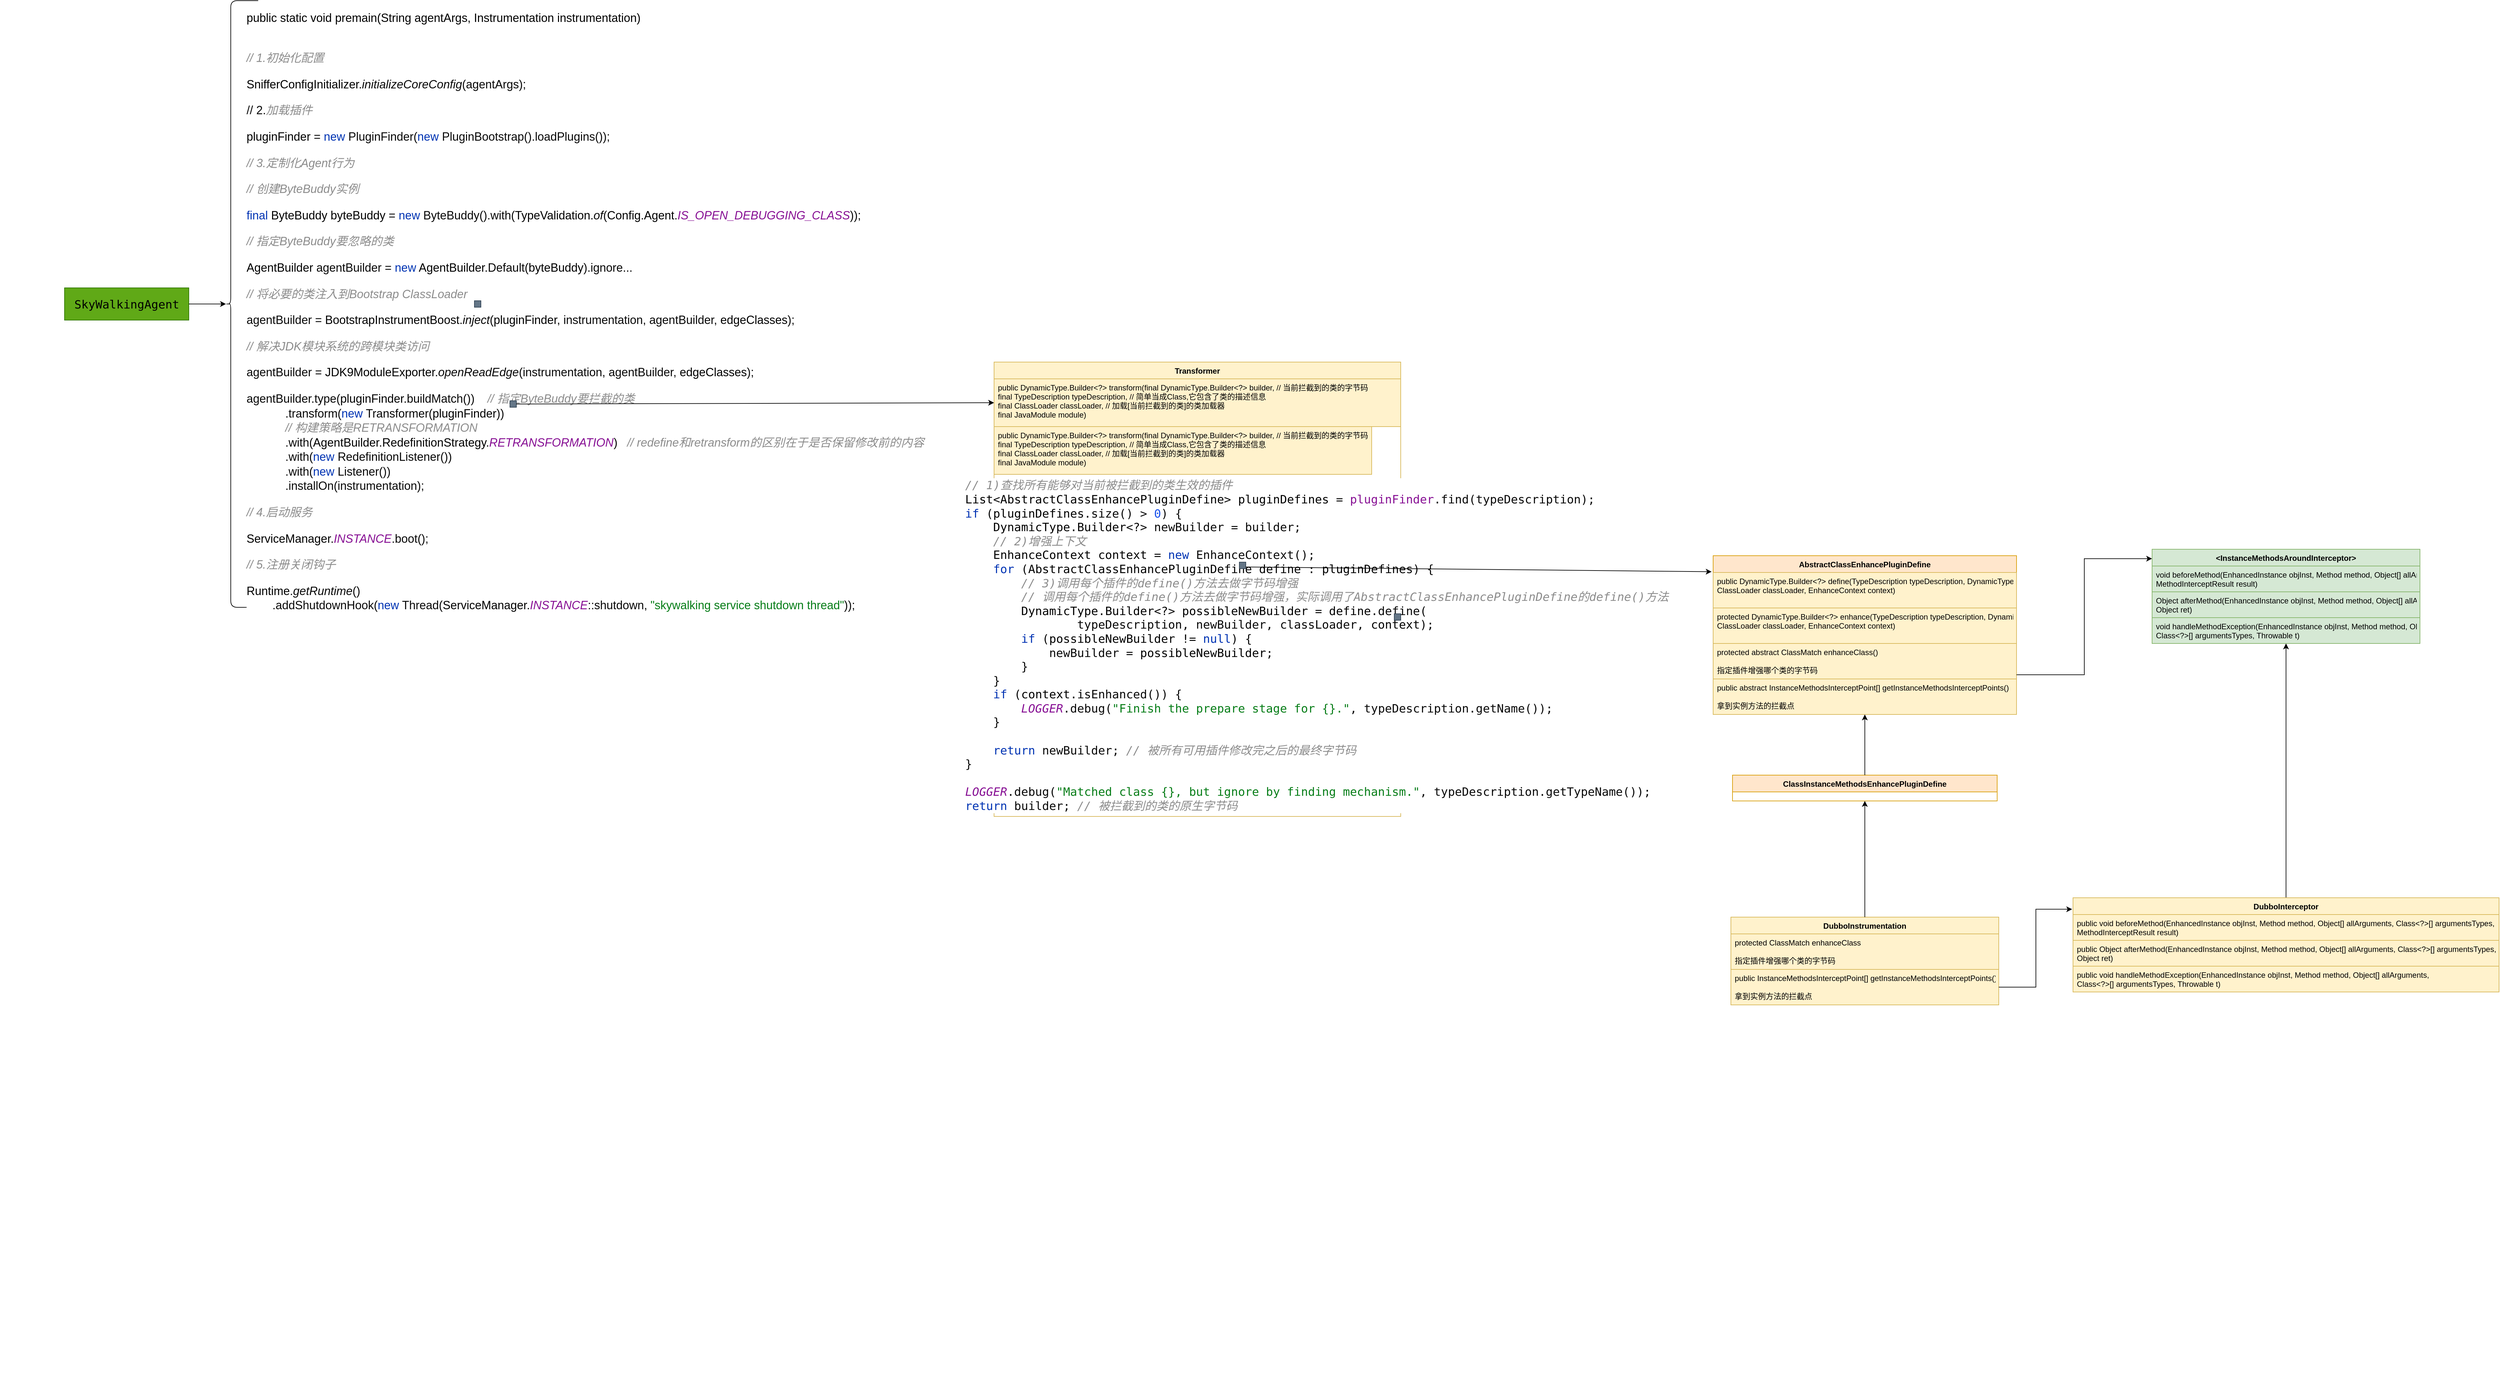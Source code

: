 <mxfile version="17.4.0" type="github" pages="7">
  <diagram id="jcYxK1SAGMSF88Rx-105" name="SkyWalkingAgent">
    <mxGraphModel dx="3519" dy="1778" grid="1" gridSize="10" guides="1" tooltips="1" connect="1" arrows="1" fold="1" page="1" pageScale="1" pageWidth="827" pageHeight="1169" math="0" shadow="0">
      <root>
        <mxCell id="0" />
        <mxCell id="1" parent="0" />
        <object label="" ID="3" id="fp3vOLmL03Cuk98-rYLO-73">
          <mxCell style="group" parent="1" vertex="1" connectable="0">
            <mxGeometry x="-1710" y="50" width="3181.5" height="1030" as="geometry" />
          </mxCell>
        </object>
        <mxCell id="fp3vOLmL03Cuk98-rYLO-67" value="" style="group" parent="fp3vOLmL03Cuk98-rYLO-73" vertex="1" connectable="0">
          <mxGeometry x="-690" y="-820" width="1100" height="780" as="geometry" />
        </mxCell>
        <mxCell id="fp3vOLmL03Cuk98-rYLO-65" value="" style="shape=curlyBracket;whiteSpace=wrap;html=1;rounded=1;fillColor=#D5E8D4;size=0.15;" parent="fp3vOLmL03Cuk98-rYLO-67" vertex="1">
          <mxGeometry x="350" y="-280" width="50" height="940" as="geometry" />
        </mxCell>
        <mxCell id="fp3vOLmL03Cuk98-rYLO-61" value="&lt;pre style=&quot;color: rgb(8, 8, 8); font-family: &amp;quot;jetbrains mono&amp;quot;, monospace; font-size: 13.5pt;&quot;&gt;&lt;span style=&quot;color: #000000&quot;&gt;SkyWalkingAgent&lt;/span&gt;&lt;/pre&gt;" style="html=1;fillColor=#60a917;strokeColor=#2D7600;fontColor=#ffffff;" parent="fp3vOLmL03Cuk98-rYLO-67" vertex="1">
          <mxGeometry x="100" y="165" width="192.5" height="50" as="geometry" />
        </mxCell>
        <mxCell id="fp3vOLmL03Cuk98-rYLO-72" value="" style="edgeStyle=orthogonalEdgeStyle;rounded=0;orthogonalLoop=1;jettySize=auto;html=1;fontFamily=Helvetica;fontColor=#000000;" parent="fp3vOLmL03Cuk98-rYLO-67" source="fp3vOLmL03Cuk98-rYLO-61" target="fp3vOLmL03Cuk98-rYLO-65" edge="1">
          <mxGeometry as="geometry" />
        </mxCell>
        <mxCell id="fp3vOLmL03Cuk98-rYLO-69" value="&lt;div style=&quot;background-color: rgb(255 , 255 , 255) ; font-size: 13.5pt&quot;&gt;&lt;span&gt;public static void &lt;/span&gt;&lt;span&gt;premain&lt;/span&gt;(&lt;span&gt;String &lt;/span&gt;agentArgs, &lt;span&gt;Instrumentation &lt;/span&gt;instrumentation)&lt;/div&gt;&lt;div style=&quot;background-color: rgb(255 , 255 , 255) ; font-size: 13.5pt&quot;&gt;&lt;br&gt;&lt;/div&gt;&lt;div style=&quot;background-color: rgb(255 , 255 , 255) ; font-size: 13.5pt&quot;&gt;&lt;pre style=&quot;color: rgb(8 , 8 , 8) ; font-size: 13.5pt&quot;&gt;&lt;font face=&quot;Helvetica&quot;&gt;&lt;span style=&quot;color: rgb(140 , 140 , 140) ; font-style: italic&quot;&gt;// 1.&lt;/span&gt;&lt;span style=&quot;color: rgb(140 , 140 , 140) ; font-style: italic ; font-family: , monospace&quot;&gt;初始化配置&lt;/span&gt;&lt;/font&gt;&lt;/pre&gt;&lt;pre style=&quot;color: rgb(8 , 8 , 8) ; font-size: 13.5pt&quot;&gt;&lt;pre style=&quot;font-size: 13.5pt&quot;&gt;&lt;font face=&quot;Helvetica&quot;&gt;&lt;span style=&quot;color: #000000&quot;&gt;SnifferConfigInitializer&lt;/span&gt;.&lt;span style=&quot;font-style: italic&quot;&gt;initializeCoreConfig&lt;/span&gt;(agentArgs);&lt;/font&gt;&lt;/pre&gt;&lt;pre style=&quot;font-size: 13.5pt&quot;&gt;&lt;font face=&quot;Helvetica&quot;&gt;// 2.&lt;span style=&quot;font-size: 13.5pt ; color: rgb(140 , 140 , 140) ; font-style: italic ; font-family: , monospace&quot;&gt;加载插件&lt;/span&gt;&lt;/font&gt;&lt;/pre&gt;&lt;pre style=&quot;font-size: 13.5pt&quot;&gt;&lt;pre style=&quot;font-size: 13.5pt&quot;&gt;&lt;font face=&quot;Helvetica&quot;&gt;&lt;span style=&quot;color: #000000&quot;&gt;pluginFinder &lt;/span&gt;= &lt;span style=&quot;color: #0033b3&quot;&gt;new &lt;/span&gt;PluginFinder(&lt;span style=&quot;color: #0033b3&quot;&gt;new &lt;/span&gt;PluginBootstrap().loadPlugins());&lt;/font&gt;&lt;/pre&gt;&lt;pre style=&quot;font-size: 13.5pt&quot;&gt;&lt;font face=&quot;Helvetica&quot;&gt;&lt;span style=&quot;color: #8c8c8c ; font-style: italic&quot;&gt;// 3.&lt;/span&gt;&lt;span style=&quot;color: rgb(140 , 140 , 140) ; font-style: italic&quot;&gt;定制化&lt;/span&gt;&lt;span style=&quot;color: #8c8c8c ; font-style: italic&quot;&gt;Agent&lt;/span&gt;&lt;span style=&quot;color: rgb(140 , 140 , 140) ; font-style: italic&quot;&gt;行为&lt;/span&gt;&lt;/font&gt;&lt;/pre&gt;&lt;pre style=&quot;font-size: 13.5pt&quot;&gt;&lt;font face=&quot;Helvetica&quot;&gt;&lt;span style=&quot;color: #8c8c8c ; font-style: italic&quot;&gt;// &lt;/span&gt;&lt;span style=&quot;color: rgb(140 , 140 , 140) ; font-style: italic&quot;&gt;创建&lt;/span&gt;&lt;span style=&quot;color: #8c8c8c ; font-style: italic&quot;&gt;ByteBuddy&lt;/span&gt;&lt;span style=&quot;color: rgb(140 , 140 , 140) ; font-style: italic&quot;&gt;实例&lt;/span&gt;&lt;/font&gt;&lt;/pre&gt;&lt;/pre&gt;&lt;pre style=&quot;font-size: 13.5pt&quot;&gt;&lt;pre style=&quot;font-size: 13.5pt&quot;&gt;&lt;font face=&quot;Helvetica&quot;&gt;&lt;span style=&quot;color: #0033b3&quot;&gt;final &lt;/span&gt;&lt;span style=&quot;color: #000000&quot;&gt;ByteBuddy byteBuddy &lt;/span&gt;= &lt;span style=&quot;color: #0033b3&quot;&gt;new &lt;/span&gt;ByteBuddy().with(&lt;span style=&quot;color: #000000&quot;&gt;TypeValidation&lt;/span&gt;.&lt;span style=&quot;font-style: italic&quot;&gt;of&lt;/span&gt;(&lt;span style=&quot;color: #000000&quot;&gt;Config&lt;/span&gt;.&lt;span style=&quot;color: #000000&quot;&gt;Agent&lt;/span&gt;.&lt;span style=&quot;color: #871094 ; font-style: italic&quot;&gt;IS_OPEN_DEBUGGING_CLASS&lt;/span&gt;));&lt;/font&gt;&lt;/pre&gt;&lt;pre style=&quot;font-size: 13.5pt&quot;&gt;&lt;font face=&quot;Helvetica&quot;&gt;&lt;span style=&quot;color: #8c8c8c ; font-style: italic&quot;&gt;// &lt;/span&gt;&lt;span style=&quot;color: rgb(140 , 140 , 140) ; font-style: italic&quot;&gt;指定&lt;/span&gt;&lt;span style=&quot;color: #8c8c8c ; font-style: italic&quot;&gt;ByteBuddy&lt;/span&gt;&lt;span style=&quot;color: rgb(140 , 140 , 140) ; font-style: italic&quot;&gt;要忽略的类&lt;/span&gt;&lt;/font&gt;&lt;/pre&gt;&lt;pre style=&quot;font-size: 13.5pt&quot;&gt;&lt;font face=&quot;Helvetica&quot;&gt;&lt;span style=&quot;color: #000000&quot;&gt;AgentBuilder &lt;/span&gt;agentBuilder = &lt;span style=&quot;color: #0033b3&quot;&gt;new &lt;/span&gt;&lt;span style=&quot;color: #000000&quot;&gt;AgentBuilder&lt;/span&gt;.Default(&lt;span style=&quot;color: #000000&quot;&gt;byteBuddy&lt;/span&gt;).ignore...&lt;/font&gt;&lt;/pre&gt;&lt;pre style=&quot;font-size: 13.5pt&quot;&gt;&lt;font face=&quot;Helvetica&quot;&gt;&lt;span style=&quot;color: #8c8c8c ; font-style: italic&quot;&gt;// &lt;/span&gt;&lt;span style=&quot;color: rgb(140 , 140 , 140) ; font-style: italic&quot;&gt;将必要的类注入到&lt;/span&gt;&lt;span style=&quot;color: #8c8c8c ; font-style: italic&quot;&gt;Bootstrap ClassLoader&lt;/span&gt;&lt;/font&gt;&lt;/pre&gt;&lt;pre style=&quot;font-size: 13.5pt&quot;&gt;&lt;font face=&quot;Helvetica&quot;&gt;agentBuilder = &lt;span style=&quot;color: #000000&quot;&gt;BootstrapInstrumentBoost&lt;/span&gt;.&lt;span style=&quot;font-style: italic&quot;&gt;inject&lt;/span&gt;(&lt;span style=&quot;color: #000000&quot;&gt;pluginFinder&lt;/span&gt;, instrumentation, agentBuilder, &lt;span style=&quot;color: #000000&quot;&gt;edgeClasses&lt;/span&gt;);&lt;/font&gt;&lt;/pre&gt;&lt;pre style=&quot;font-size: 13.5pt&quot;&gt;&lt;font face=&quot;Helvetica&quot;&gt;&lt;span style=&quot;color: #8c8c8c ; font-style: italic&quot;&gt;// &lt;/span&gt;&lt;span style=&quot;color: rgb(140 , 140 , 140) ; font-style: italic&quot;&gt;解决&lt;/span&gt;&lt;span style=&quot;color: #8c8c8c ; font-style: italic&quot;&gt;JDK&lt;/span&gt;&lt;span style=&quot;color: rgb(140 , 140 , 140) ; font-style: italic&quot;&gt;模块系统的跨模块类访问&lt;/span&gt;&lt;/font&gt;&lt;/pre&gt;&lt;pre style=&quot;font-size: 13.5pt&quot;&gt;&lt;font face=&quot;Helvetica&quot;&gt;agentBuilder = &lt;span style=&quot;color: #000000&quot;&gt;JDK9ModuleExporter&lt;/span&gt;.&lt;span style=&quot;font-style: italic&quot;&gt;openReadEdge&lt;/span&gt;(instrumentation, agentBuilder, &lt;span style=&quot;color: #000000&quot;&gt;edgeClasses&lt;/span&gt;);&lt;/font&gt;&lt;/pre&gt;&lt;pre style=&quot;font-size: 13.5pt&quot;&gt;&lt;font face=&quot;Helvetica&quot;&gt;agentBuilder.type(&lt;span style=&quot;color: #000000&quot;&gt;pluginFinder&lt;/span&gt;.buildMatch())    &lt;span style=&quot;color: #8c8c8c ; font-style: italic&quot;&gt;// &lt;/span&gt;&lt;span style=&quot;color: rgb(140 , 140 , 140) ; font-style: italic&quot;&gt;指定&lt;/span&gt;&lt;span style=&quot;color: #8c8c8c ; font-style: italic&quot;&gt;ByteBuddy&lt;/span&gt;&lt;span style=&quot;color: rgb(140 , 140 , 140) ; font-style: italic&quot;&gt;要拦截的类&lt;br&gt;&lt;/span&gt;&lt;span style=&quot;color: rgb(140 , 140 , 140) ; font-style: italic&quot;&gt;            &lt;/span&gt;.transform(&lt;span style=&quot;color: #0033b3&quot;&gt;new &lt;/span&gt;Transformer(&lt;span style=&quot;color: #000000&quot;&gt;pluginFinder&lt;/span&gt;))&lt;br&gt;            &lt;span style=&quot;color: #8c8c8c ; font-style: italic&quot;&gt;// &lt;/span&gt;&lt;span style=&quot;color: rgb(140 , 140 , 140) ; font-style: italic&quot;&gt;构建策略是&lt;/span&gt;&lt;span style=&quot;color: #8c8c8c ; font-style: italic&quot;&gt;RETRANSFORMATION&lt;br&gt;&lt;/span&gt;&lt;span style=&quot;color: #8c8c8c ; font-style: italic&quot;&gt;            &lt;/span&gt;.with(&lt;span style=&quot;color: #000000&quot;&gt;AgentBuilder&lt;/span&gt;.&lt;span style=&quot;color: #000000&quot;&gt;RedefinitionStrategy&lt;/span&gt;.&lt;span style=&quot;color: #871094 ; font-style: italic&quot;&gt;RETRANSFORMATION&lt;/span&gt;)   &lt;span style=&quot;color: #8c8c8c ; font-style: italic&quot;&gt;// redefine&lt;/span&gt;&lt;span style=&quot;color: rgb(140 , 140 , 140) ; font-style: italic&quot;&gt;和&lt;/span&gt;&lt;span style=&quot;color: #8c8c8c ; font-style: italic&quot;&gt;retransform&lt;/span&gt;&lt;span style=&quot;color: rgb(140 , 140 , 140) ; font-style: italic&quot;&gt;的区别在于是否保留修改前的内容&lt;br&gt;&lt;/span&gt;&lt;span style=&quot;color: rgb(140 , 140 , 140) ; font-style: italic&quot;&gt;            &lt;/span&gt;.with(&lt;span style=&quot;color: #0033b3&quot;&gt;new &lt;/span&gt;RedefinitionListener())&lt;br&gt;            .with(&lt;span style=&quot;color: #0033b3&quot;&gt;new &lt;/span&gt;Listener())&lt;br&gt;            .installOn(instrumentation);&lt;/font&gt;&lt;/pre&gt;&lt;pre style=&quot;font-size: 13.5pt&quot;&gt;&lt;font face=&quot;Helvetica&quot;&gt;&lt;span style=&quot;color: #8c8c8c ; font-style: italic&quot;&gt;// 4.&lt;/span&gt;&lt;span style=&quot;color: rgb(140 , 140 , 140) ; font-style: italic&quot;&gt;启动服务&lt;/span&gt;&lt;/font&gt;&lt;/pre&gt;&lt;pre style=&quot;font-size: 13.5pt&quot;&gt;&lt;font face=&quot;Helvetica&quot;&gt;&lt;span style=&quot;color: #000000&quot;&gt;ServiceManager&lt;/span&gt;.&lt;span style=&quot;color: #871094 ; font-style: italic&quot;&gt;INSTANCE&lt;/span&gt;.boot();&lt;/font&gt;&lt;/pre&gt;&lt;pre style=&quot;font-size: 13.5pt&quot;&gt;&lt;font face=&quot;Helvetica&quot;&gt;&lt;span style=&quot;color: #8c8c8c ; font-style: italic&quot;&gt;// 5.&lt;/span&gt;&lt;span style=&quot;color: rgb(140 , 140 , 140) ; font-style: italic&quot;&gt;注册关闭钩子&lt;/span&gt;&lt;/font&gt;&lt;/pre&gt;&lt;pre style=&quot;font-size: 13.5pt&quot;&gt;&lt;font face=&quot;Helvetica&quot;&gt;&lt;span style=&quot;color: rgb(0 , 0 , 0)&quot;&gt;Runtime&lt;/span&gt;.&lt;span style=&quot;font-style: italic&quot;&gt;getRuntime&lt;/span&gt;()&lt;br&gt;        .addShutdownHook(&lt;span style=&quot;color: rgb(0 , 51 , 179)&quot;&gt;new &lt;/span&gt;Thread(&lt;span style=&quot;color: rgb(0 , 0 , 0)&quot;&gt;ServiceManager&lt;/span&gt;.&lt;span style=&quot;color: rgb(135 , 16 , 148) ; font-style: italic&quot;&gt;INSTANCE&lt;/span&gt;::shutdown, &lt;span style=&quot;color: rgb(6 , 125 , 23)&quot;&gt;&quot;skywalking service shutdown thread&quot;&lt;/span&gt;));&lt;/font&gt;&lt;/pre&gt;&lt;/pre&gt;&lt;/pre&gt;&lt;/div&gt;" style="text;html=1;strokeColor=none;fillColor=none;align=left;verticalAlign=top;whiteSpace=wrap;rounded=0;fontFamily=Helvetica;" parent="fp3vOLmL03Cuk98-rYLO-67" vertex="1">
          <mxGeometry x="380" y="-270" width="720" height="230" as="geometry" />
        </mxCell>
        <UserObject label="" link="data:action/json,{&quot;actions&quot;:[{&quot;highlight&quot;:{&quot;cells&quot;:[&quot;fp3vOLmL03Cuk98-rYLO-98&quot;],&quot;opacity&quot;:100, &quot;color&quot;: &quot;red&quot;}}]}" id="fp3vOLmL03Cuk98-rYLO-101">
          <mxCell style="rounded=0;whiteSpace=wrap;html=1;fontFamily=Helvetica;align=left;verticalAlign=top;strokeColor=#314354;labelBorderColor=#000000;fillColor=#647687;fontColor=#ffffff;noLabel=0;overflow=visible;" parent="fp3vOLmL03Cuk98-rYLO-67" vertex="1">
            <mxGeometry x="790" y="340" width="10" height="10" as="geometry" />
          </mxCell>
        </UserObject>
        <UserObject label="" link="data:action/json,{&quot;actions&quot;:[{&quot;open&quot;: &quot;data:page/id,OAw_hoLMBTS5bxCV4UUr&quot;},{&quot;highlight&quot;:{&quot;cells&quot;:[&quot;g6Urny8PRm-vhi32PskJ-2&quot;],&quot;opacity&quot;:100, &quot;color&quot;: &quot;red&quot;}}]}" id="VsEDRfLWx2hw90mxBRAC-1">
          <mxCell style="rounded=0;whiteSpace=wrap;html=1;fontFamily=Helvetica;align=left;verticalAlign=top;strokeColor=#314354;labelBorderColor=#000000;fillColor=#647687;fontColor=#ffffff;fontSize=18;" parent="fp3vOLmL03Cuk98-rYLO-67" vertex="1">
            <mxGeometry x="735" y="185" width="10" height="10" as="geometry" />
          </mxCell>
        </UserObject>
        <UserObject label="Transformer" link="/app" id="fp3vOLmL03Cuk98-rYLO-97">
          <mxCell style="swimlane;fontStyle=1;align=center;verticalAlign=top;childLayout=stackLayout;horizontal=1;startSize=26;horizontalStack=0;resizeParent=1;resizeParentMax=0;resizeLast=0;collapsible=1;marginBottom=0;fillColor=#fff2cc;strokeColor=#d6b656;aspect=fixed;" parent="fp3vOLmL03Cuk98-rYLO-73" vertex="1">
            <mxGeometry x="850" y="-540" width="630" height="704" as="geometry" />
          </mxCell>
        </UserObject>
        <mxCell id="fp3vOLmL03Cuk98-rYLO-98" value="public DynamicType.Builder&lt;?&gt; transform(final DynamicType.Builder&lt;?&gt; builder, // 当前拦截到的类的字节码&#xa;                                        final TypeDescription typeDescription, // 简单当成Class,它包含了类的描述信息&#xa;                                        final ClassLoader classLoader, // 加载[当前拦截到的类]的类加载器&#xa;                                        final JavaModule module)" style="text;strokeColor=#d6b656;fillColor=#fff2cc;align=left;verticalAlign=top;spacingLeft=4;spacingRight=4;overflow=hidden;rotatable=0;points=[[0,0.5],[1,0.5]];portConstraint=eastwest;" parent="fp3vOLmL03Cuk98-rYLO-97" vertex="1">
          <mxGeometry y="26" width="630" height="74" as="geometry" />
        </mxCell>
        <mxCell id="fp3vOLmL03Cuk98-rYLO-106" value="" style="group" parent="fp3vOLmL03Cuk98-rYLO-97" vertex="1" connectable="0">
          <mxGeometry y="100" width="630" height="604" as="geometry" />
        </mxCell>
        <mxCell id="fp3vOLmL03Cuk98-rYLO-104" value="&lt;pre style=&quot;text-align: left ; background-color: rgb(255 , 255 , 255) ; color: rgb(8 , 8 , 8) ; font-family: &amp;#34;jetbrains mono&amp;#34; , monospace ; font-size: 13.5pt&quot;&gt;&lt;span style=&quot;color: rgb(140 , 140 , 140) ; font-style: italic&quot;&gt;// 1)&lt;/span&gt;&lt;span style=&quot;color: rgb(140 , 140 , 140) ; font-style: italic ; font-family: , monospace&quot;&gt;查找所有能够对当前被拦截到的类生效的插件&lt;br&gt;&lt;/span&gt;&lt;span style=&quot;color: rgb(0 , 0 , 0)&quot;&gt;List&lt;/span&gt;&amp;lt;&lt;span style=&quot;color: rgb(0 , 0 , 0)&quot;&gt;AbstractClassEnhancePluginDefine&lt;/span&gt;&amp;gt; &lt;span style=&quot;color: rgb(0 , 0 , 0)&quot;&gt;pluginDefines &lt;/span&gt;= &lt;span style=&quot;color: rgb(135 , 16 , 148)&quot;&gt;pluginFinder&lt;/span&gt;.find(typeDescription);&lt;br&gt;&lt;span style=&quot;color: rgb(0 , 51 , 179)&quot;&gt;if &lt;/span&gt;(&lt;span style=&quot;color: rgb(0 , 0 , 0)&quot;&gt;pluginDefines&lt;/span&gt;.size() &amp;gt; &lt;span style=&quot;color: rgb(23 , 80 , 235)&quot;&gt;0&lt;/span&gt;) {&lt;br&gt;    &lt;span style=&quot;color: rgb(0 , 0 , 0)&quot;&gt;DynamicType&lt;/span&gt;.&lt;span style=&quot;color: rgb(0 , 0 , 0)&quot;&gt;Builder&lt;/span&gt;&amp;lt;?&amp;gt; newBuilder = builder;&lt;br&gt;    &lt;span style=&quot;color: rgb(140 , 140 , 140) ; font-style: italic&quot;&gt;// 2)&lt;/span&gt;&lt;span style=&quot;color: rgb(140 , 140 , 140) ; font-style: italic ; font-family: , monospace&quot;&gt;增强上下文&lt;br&gt;&lt;/span&gt;&lt;span style=&quot;color: rgb(140 , 140 , 140) ; font-style: italic ; font-family: , monospace&quot;&gt;    &lt;/span&gt;&lt;span style=&quot;color: rgb(0 , 0 , 0)&quot;&gt;EnhanceContext context &lt;/span&gt;= &lt;span style=&quot;color: rgb(0 , 51 , 179)&quot;&gt;new &lt;/span&gt;EnhanceContext();&lt;br&gt;    &lt;span style=&quot;color: rgb(0 , 51 , 179)&quot;&gt;for &lt;/span&gt;(&lt;span style=&quot;color: rgb(0 , 0 , 0)&quot;&gt;AbstractClassEnhancePluginDefine define &lt;/span&gt;: &lt;span style=&quot;color: rgb(0 , 0 , 0)&quot;&gt;pluginDefines&lt;/span&gt;) {&lt;br&gt;        &lt;span style=&quot;color: rgb(140 , 140 , 140) ; font-style: italic&quot;&gt;// 3)&lt;/span&gt;&lt;span style=&quot;color: rgb(140 , 140 , 140) ; font-style: italic ; font-family: , monospace&quot;&gt;调用每个插件的&lt;/span&gt;&lt;span style=&quot;color: rgb(140 , 140 , 140) ; font-style: italic&quot;&gt;define()&lt;/span&gt;&lt;span style=&quot;color: rgb(140 , 140 , 140) ; font-style: italic ; font-family: , monospace&quot;&gt;方法去做字节码增强&lt;br&gt;&lt;/span&gt;&lt;span style=&quot;color: rgb(140 , 140 , 140) ; font-style: italic ; font-family: , monospace&quot;&gt;        &lt;/span&gt;&lt;span style=&quot;color: rgb(140 , 140 , 140) ; font-style: italic&quot;&gt;// &lt;/span&gt;&lt;span style=&quot;color: rgb(140 , 140 , 140) ; font-style: italic ; font-family: , monospace&quot;&gt;调用每个插件的&lt;/span&gt;&lt;span style=&quot;color: rgb(140 , 140 , 140) ; font-style: italic&quot;&gt;define()&lt;/span&gt;&lt;span style=&quot;color: rgb(140 , 140 , 140) ; font-style: italic ; font-family: , monospace&quot;&gt;方法去做字节码增强，实际调用了&lt;/span&gt;&lt;span style=&quot;color: rgb(140 , 140 , 140) ; font-style: italic&quot;&gt;AbstractClassEnhancePluginDefine&lt;/span&gt;&lt;span style=&quot;color: rgb(140 , 140 , 140) ; font-style: italic ; font-family: , monospace&quot;&gt;的&lt;/span&gt;&lt;span style=&quot;color: rgb(140 , 140 , 140) ; font-style: italic&quot;&gt;define()&lt;/span&gt;&lt;span style=&quot;color: rgb(140 , 140 , 140) ; font-style: italic ; font-family: , monospace&quot;&gt;方法&lt;br&gt;&lt;/span&gt;&lt;span style=&quot;color: rgb(140 , 140 , 140) ; font-style: italic ; font-family: , monospace&quot;&gt;        &lt;/span&gt;&lt;span style=&quot;color: rgb(0 , 0 , 0)&quot;&gt;DynamicType&lt;/span&gt;.&lt;span style=&quot;color: rgb(0 , 0 , 0)&quot;&gt;Builder&lt;/span&gt;&amp;lt;?&amp;gt; &lt;span style=&quot;color: rgb(0 , 0 , 0)&quot;&gt;possibleNewBuilder &lt;/span&gt;= &lt;span style=&quot;color: rgb(0 , 0 , 0)&quot;&gt;define&lt;/span&gt;.define(&lt;br&gt;                typeDescription, newBuilder, classLoader, &lt;span style=&quot;color: rgb(0 , 0 , 0)&quot;&gt;context&lt;/span&gt;);&lt;br&gt;        &lt;span style=&quot;color: rgb(0 , 51 , 179)&quot;&gt;if &lt;/span&gt;(&lt;span style=&quot;color: rgb(0 , 0 , 0)&quot;&gt;possibleNewBuilder &lt;/span&gt;!= &lt;span style=&quot;color: rgb(0 , 51 , 179)&quot;&gt;null&lt;/span&gt;) {&lt;br&gt;            newBuilder = &lt;span style=&quot;color: rgb(0 , 0 , 0)&quot;&gt;possibleNewBuilder&lt;/span&gt;;&lt;br&gt;        }&lt;br&gt;    }&lt;br&gt;    &lt;span style=&quot;color: rgb(0 , 51 , 179)&quot;&gt;if &lt;/span&gt;(&lt;span style=&quot;color: rgb(0 , 0 , 0)&quot;&gt;context&lt;/span&gt;.isEnhanced()) {&lt;br&gt;        &lt;span style=&quot;color: rgb(135 , 16 , 148) ; font-style: italic&quot;&gt;LOGGER&lt;/span&gt;.debug(&lt;span style=&quot;color: rgb(6 , 125 , 23)&quot;&gt;&quot;Finish the prepare stage for {}.&quot;&lt;/span&gt;, typeDescription.getName());&lt;br&gt;    }&lt;br&gt;&lt;br&gt;    &lt;span style=&quot;color: rgb(0 , 51 , 179)&quot;&gt;return &lt;/span&gt;newBuilder; &lt;span style=&quot;color: rgb(140 , 140 , 140) ; font-style: italic&quot;&gt;// &lt;/span&gt;&lt;span style=&quot;color: rgb(140 , 140 , 140) ; font-style: italic ; font-family: , monospace&quot;&gt;被所有可用插件修改完之后的最终字节码&lt;br&gt;&lt;/span&gt;}&lt;br&gt;&lt;br&gt;&lt;span style=&quot;color: rgb(135 , 16 , 148) ; font-style: italic&quot;&gt;LOGGER&lt;/span&gt;.debug(&lt;span style=&quot;color: rgb(6 , 125 , 23)&quot;&gt;&quot;Matched class {}, but ignore by finding mechanism.&quot;&lt;/span&gt;, typeDescription.getTypeName());&lt;br&gt;&lt;span style=&quot;color: rgb(0 , 51 , 179)&quot;&gt;return &lt;/span&gt;builder; &lt;span style=&quot;color: rgb(140 , 140 , 140) ; font-style: italic&quot;&gt;// &lt;/span&gt;&lt;span style=&quot;color: rgb(140 , 140 , 140) ; font-style: italic ; font-family: , monospace&quot;&gt;被拦截到的类的原生字节码&lt;/span&gt;&lt;/pre&gt;" style="text;html=1;strokeColor=none;fillColor=none;align=center;verticalAlign=middle;whiteSpace=wrap;rounded=0;fontFamily=Helvetica;fontColor=#000000;" parent="fp3vOLmL03Cuk98-rYLO-106" vertex="1">
          <mxGeometry y="74" width="1000" height="530" as="geometry" />
        </mxCell>
        <mxCell id="fp3vOLmL03Cuk98-rYLO-105" value="public DynamicType.Builder&lt;?&gt; transform(final DynamicType.Builder&lt;?&gt; builder, // 当前拦截到的类的字节码&#xa;                                        final TypeDescription typeDescription, // 简单当成Class,它包含了类的描述信息&#xa;                                        final ClassLoader classLoader, // 加载[当前拦截到的类]的类加载器&#xa;                                        final JavaModule module)" style="text;strokeColor=#d6b656;fillColor=#fff2cc;align=left;verticalAlign=top;spacingLeft=4;spacingRight=4;overflow=hidden;rotatable=0;points=[[0,0.5],[1,0.5]];portConstraint=eastwest;" parent="fp3vOLmL03Cuk98-rYLO-106" vertex="1">
          <mxGeometry width="585" height="74" as="geometry" />
        </mxCell>
        <UserObject label="" link="data:action/json,{&quot;actions&quot;:[{&quot;open&quot;: &quot;data:page/id,bPdborauj047S1uwVQfw&quot;},{&quot;highlight&quot;:{&quot;cells&quot;:[&quot;4RfiTCdkxrfO4A5RfZwv-21&quot;],&quot;opacity&quot;:100, &quot;color&quot;: &quot;red&quot;}}]}" id="iagCtrenK8bC0QE3wXB0-1">
          <mxCell style="rounded=0;whiteSpace=wrap;html=1;fontFamily=Helvetica;align=left;verticalAlign=top;strokeColor=#314354;labelBorderColor=#000000;fillColor=#647687;fontColor=#ffffff;fontSize=18;" parent="fp3vOLmL03Cuk98-rYLO-106" vertex="1">
            <mxGeometry x="620" y="290" width="10" height="10" as="geometry" />
          </mxCell>
        </UserObject>
        <mxCell id="fp3vOLmL03Cuk98-rYLO-102" value="" style="endArrow=classic;html=1;fontFamily=Helvetica;fontColor=#000000;entryX=0;entryY=0.5;entryDx=0;entryDy=0;exitX=1;exitY=0.5;exitDx=0;exitDy=0;" parent="fp3vOLmL03Cuk98-rYLO-73" source="fp3vOLmL03Cuk98-rYLO-101" target="fp3vOLmL03Cuk98-rYLO-98" edge="1">
          <mxGeometry width="50" height="50" relative="1" as="geometry">
            <mxPoint x="530" y="-330" as="sourcePoint" />
            <mxPoint x="580" y="-380" as="targetPoint" />
          </mxGeometry>
        </mxCell>
        <UserObject label="" link="data:action/json,{&quot;actions&quot;:[{&quot;highlight&quot;:{&quot;cells&quot;:[&quot;fp3vOLmL03Cuk98-rYLO-40&quot;],&quot;opacity&quot;:100, &quot;color&quot;: &quot;red&quot;}}]}" id="fp3vOLmL03Cuk98-rYLO-113">
          <mxCell style="rounded=0;whiteSpace=wrap;html=1;fontFamily=Helvetica;align=left;verticalAlign=top;strokeColor=#314354;labelBorderColor=#000000;fillColor=#647687;fontColor=#ffffff;fontSize=18;" parent="fp3vOLmL03Cuk98-rYLO-73" vertex="1">
            <mxGeometry x="1230" y="-230" width="10" height="10" as="geometry" />
          </mxCell>
        </UserObject>
        <mxCell id="fp3vOLmL03Cuk98-rYLO-114" value="" style="endArrow=classic;html=1;fontFamily=Helvetica;fontSize=18;fontColor=#000000;entryX=-0.005;entryY=0.101;entryDx=0;entryDy=0;entryPerimeter=0;exitX=1;exitY=0.75;exitDx=0;exitDy=0;" parent="fp3vOLmL03Cuk98-rYLO-73" source="fp3vOLmL03Cuk98-rYLO-113" target="fp3vOLmL03Cuk98-rYLO-40" edge="1">
          <mxGeometry width="50" height="50" relative="1" as="geometry">
            <mxPoint x="1900" y="-80" as="sourcePoint" />
            <mxPoint x="1610" y="-260" as="targetPoint" />
          </mxGeometry>
        </mxCell>
        <mxCell id="fp3vOLmL03Cuk98-rYLO-20" value="DubboInstrumentation" style="swimlane;fontStyle=1;align=center;verticalAlign=top;childLayout=stackLayout;horizontal=1;startSize=26;horizontalStack=0;resizeParent=1;resizeParentMax=0;resizeLast=0;collapsible=1;marginBottom=0;fillColor=#fff2cc;strokeColor=#d6b656;" parent="fp3vOLmL03Cuk98-rYLO-73" vertex="1">
          <mxGeometry x="1991.5" y="320" width="415" height="136" as="geometry" />
        </mxCell>
        <mxCell id="fp3vOLmL03Cuk98-rYLO-21" value="protected ClassMatch enhanceClass&#xa;&#xa;指定插件增强哪个类的字节码" style="text;strokeColor=#d6b656;fillColor=#fff2cc;align=left;verticalAlign=top;spacingLeft=4;spacingRight=4;overflow=hidden;rotatable=0;points=[[0,0.5],[1,0.5]];portConstraint=eastwest;" parent="fp3vOLmL03Cuk98-rYLO-20" vertex="1">
          <mxGeometry y="26" width="415" height="55" as="geometry" />
        </mxCell>
        <mxCell id="fp3vOLmL03Cuk98-rYLO-23" value="public InstanceMethodsInterceptPoint[] getInstanceMethodsInterceptPoints()&#xa;&#xa;拿到实例方法的拦截点" style="text;strokeColor=#d6b656;fillColor=#fff2cc;align=left;verticalAlign=top;spacingLeft=4;spacingRight=4;overflow=hidden;rotatable=0;points=[[0,0.5],[1,0.5]];portConstraint=eastwest;" parent="fp3vOLmL03Cuk98-rYLO-20" vertex="1">
          <mxGeometry y="81" width="415" height="55" as="geometry" />
        </mxCell>
        <mxCell id="fp3vOLmL03Cuk98-rYLO-30" value="ClassInstanceMethodsEnhancePluginDefine" style="swimlane;fontStyle=1;align=center;verticalAlign=top;childLayout=stackLayout;horizontal=1;startSize=26;horizontalStack=0;resizeParent=1;resizeParentMax=0;resizeLast=0;collapsible=1;marginBottom=0;fillColor=#ffe6cc;strokeColor=#d79b00;" parent="fp3vOLmL03Cuk98-rYLO-73" vertex="1">
          <mxGeometry x="1994" y="100" width="410" height="40" as="geometry" />
        </mxCell>
        <mxCell id="fp3vOLmL03Cuk98-rYLO-34" style="edgeStyle=orthogonalEdgeStyle;rounded=0;orthogonalLoop=1;jettySize=auto;html=1;exitX=0.5;exitY=0;exitDx=0;exitDy=0;entryX=0.5;entryY=1;entryDx=0;entryDy=0;" parent="fp3vOLmL03Cuk98-rYLO-73" source="fp3vOLmL03Cuk98-rYLO-20" target="fp3vOLmL03Cuk98-rYLO-30" edge="1">
          <mxGeometry x="1964" y="-250" as="geometry" />
        </mxCell>
        <mxCell id="fp3vOLmL03Cuk98-rYLO-40" value="AbstractClassEnhancePluginDefine" style="swimlane;fontStyle=1;align=center;verticalAlign=top;childLayout=stackLayout;horizontal=1;startSize=26;horizontalStack=0;resizeParent=1;resizeParentMax=0;resizeLast=0;collapsible=1;marginBottom=0;fillColor=#ffe6cc;strokeColor=#d79b00;" parent="fp3vOLmL03Cuk98-rYLO-73" vertex="1">
          <mxGeometry x="1964" y="-240" width="470" height="246" as="geometry" />
        </mxCell>
        <mxCell id="fp3vOLmL03Cuk98-rYLO-41" value="public DynamicType.Builder&lt;?&gt; define(TypeDescription typeDescription, DynamicType.Builder&lt;?&gt; builder,&#xa;    ClassLoader classLoader, EnhanceContext context)" style="text;strokeColor=#d6b656;fillColor=#fff2cc;align=left;verticalAlign=top;spacingLeft=4;spacingRight=4;overflow=hidden;rotatable=0;points=[[0,0.5],[1,0.5]];portConstraint=eastwest;" parent="fp3vOLmL03Cuk98-rYLO-40" vertex="1">
          <mxGeometry y="26" width="470" height="55" as="geometry" />
        </mxCell>
        <mxCell id="fp3vOLmL03Cuk98-rYLO-116" value="protected DynamicType.Builder&lt;?&gt; enhance(TypeDescription typeDescription, DynamicType.Builder&lt;?&gt; newClassBuilder,&#xa;                                         ClassLoader classLoader, EnhanceContext context)" style="text;strokeColor=#d6b656;fillColor=#fff2cc;align=left;verticalAlign=top;spacingLeft=4;spacingRight=4;overflow=hidden;rotatable=0;points=[[0,0.5],[1,0.5]];portConstraint=eastwest;" parent="fp3vOLmL03Cuk98-rYLO-40" vertex="1">
          <mxGeometry y="81" width="470" height="55" as="geometry" />
        </mxCell>
        <mxCell id="fp3vOLmL03Cuk98-rYLO-115" value="protected abstract ClassMatch enhanceClass()&#xa;&#xa;指定插件增强哪个类的字节码" style="text;strokeColor=#d6b656;fillColor=#fff2cc;align=left;verticalAlign=top;spacingLeft=4;spacingRight=4;overflow=hidden;rotatable=0;points=[[0,0.5],[1,0.5]];portConstraint=eastwest;" parent="fp3vOLmL03Cuk98-rYLO-40" vertex="1">
          <mxGeometry y="136" width="470" height="55" as="geometry" />
        </mxCell>
        <mxCell id="fp3vOLmL03Cuk98-rYLO-44" value="public abstract InstanceMethodsInterceptPoint[] getInstanceMethodsInterceptPoints()&#xa;&#xa;拿到实例方法的拦截点" style="text;strokeColor=#d6b656;fillColor=#fff2cc;align=left;verticalAlign=top;spacingLeft=4;spacingRight=4;overflow=hidden;rotatable=0;points=[[0,0.5],[1,0.5]];portConstraint=eastwest;" parent="fp3vOLmL03Cuk98-rYLO-40" vertex="1">
          <mxGeometry y="191" width="470" height="55" as="geometry" />
        </mxCell>
        <mxCell id="fp3vOLmL03Cuk98-rYLO-43" style="edgeStyle=orthogonalEdgeStyle;rounded=0;orthogonalLoop=1;jettySize=auto;html=1;exitX=0.5;exitY=0;exitDx=0;exitDy=0;entryX=0.5;entryY=1;entryDx=0;entryDy=0;" parent="fp3vOLmL03Cuk98-rYLO-73" source="fp3vOLmL03Cuk98-rYLO-30" target="fp3vOLmL03Cuk98-rYLO-40" edge="1">
          <mxGeometry x="1964" y="-250" as="geometry" />
        </mxCell>
        <mxCell id="fp3vOLmL03Cuk98-rYLO-46" value="&lt;InstanceMethodsAroundInterceptor&gt;" style="swimlane;fontStyle=1;align=center;verticalAlign=top;childLayout=stackLayout;horizontal=1;startSize=26;horizontalStack=0;resizeParent=1;resizeParentMax=0;resizeLast=0;collapsible=1;marginBottom=0;fillColor=#d5e8d4;strokeColor=#82b366;" parent="fp3vOLmL03Cuk98-rYLO-73" vertex="1">
          <mxGeometry x="2644" y="-250" width="415" height="146" as="geometry" />
        </mxCell>
        <mxCell id="fp3vOLmL03Cuk98-rYLO-56" value="void beforeMethod(EnhancedInstance objInst, Method method, Object[] allArguments, Class&lt;?&gt;[] argumentsTypes,&#xa;    MethodInterceptResult result)" style="text;strokeColor=#82b366;fillColor=#d5e8d4;align=left;verticalAlign=top;spacingLeft=4;spacingRight=4;overflow=hidden;rotatable=0;points=[[0,0.5],[1,0.5]];portConstraint=eastwest;" parent="fp3vOLmL03Cuk98-rYLO-46" vertex="1">
          <mxGeometry y="26" width="415" height="40" as="geometry" />
        </mxCell>
        <mxCell id="fp3vOLmL03Cuk98-rYLO-57" value="Object afterMethod(EnhancedInstance objInst, Method method, Object[] allArguments, Class&lt;?&gt;[] argumentsTypes,&#xa;    Object ret)" style="text;strokeColor=#82b366;fillColor=#d5e8d4;align=left;verticalAlign=top;spacingLeft=4;spacingRight=4;overflow=hidden;rotatable=0;points=[[0,0.5],[1,0.5]];portConstraint=eastwest;" parent="fp3vOLmL03Cuk98-rYLO-46" vertex="1">
          <mxGeometry y="66" width="415" height="40" as="geometry" />
        </mxCell>
        <mxCell id="fp3vOLmL03Cuk98-rYLO-47" value="void handleMethodException(EnhancedInstance objInst, Method method, Object[] allArguments,&#xa;    Class&lt;?&gt;[] argumentsTypes, Throwable t)" style="text;strokeColor=#82b366;fillColor=#d5e8d4;align=left;verticalAlign=top;spacingLeft=4;spacingRight=4;overflow=hidden;rotatable=0;points=[[0,0.5],[1,0.5]];portConstraint=eastwest;" parent="fp3vOLmL03Cuk98-rYLO-46" vertex="1">
          <mxGeometry y="106" width="415" height="40" as="geometry" />
        </mxCell>
        <mxCell id="fp3vOLmL03Cuk98-rYLO-60" style="edgeStyle=orthogonalEdgeStyle;rounded=0;orthogonalLoop=1;jettySize=auto;html=1;exitX=1;exitY=0.75;exitDx=0;exitDy=0;entryX=0;entryY=0.1;entryDx=0;entryDy=0;entryPerimeter=0;" parent="fp3vOLmL03Cuk98-rYLO-73" source="fp3vOLmL03Cuk98-rYLO-40" target="fp3vOLmL03Cuk98-rYLO-46" edge="1">
          <mxGeometry x="1964" y="-250" as="geometry" />
        </mxCell>
        <mxCell id="fp3vOLmL03Cuk98-rYLO-54" style="edgeStyle=orthogonalEdgeStyle;rounded=0;orthogonalLoop=1;jettySize=auto;html=1;exitX=0.5;exitY=0;exitDx=0;exitDy=0;entryX=0.5;entryY=1;entryDx=0;entryDy=0;" parent="fp3vOLmL03Cuk98-rYLO-73" source="fp3vOLmL03Cuk98-rYLO-51" target="fp3vOLmL03Cuk98-rYLO-46" edge="1">
          <mxGeometry x="1964" y="-250" as="geometry" />
        </mxCell>
        <mxCell id="fp3vOLmL03Cuk98-rYLO-51" value="DubboInterceptor" style="swimlane;fontStyle=1;align=center;verticalAlign=top;childLayout=stackLayout;horizontal=1;startSize=26;horizontalStack=0;resizeParent=1;resizeParentMax=0;resizeLast=0;collapsible=1;marginBottom=0;fillColor=#fff2cc;strokeColor=#d6b656;" parent="fp3vOLmL03Cuk98-rYLO-73" vertex="1">
          <mxGeometry x="2521.5" y="290" width="660" height="146" as="geometry" />
        </mxCell>
        <mxCell id="fp3vOLmL03Cuk98-rYLO-52" value="public void beforeMethod(EnhancedInstance objInst, Method method, Object[] allArguments, Class&lt;?&gt;[] argumentsTypes,&#xa;                         MethodInterceptResult result)" style="text;strokeColor=#d6b656;fillColor=#fff2cc;align=left;verticalAlign=top;spacingLeft=4;spacingRight=4;overflow=hidden;rotatable=0;points=[[0,0.5],[1,0.5]];portConstraint=eastwest;" parent="fp3vOLmL03Cuk98-rYLO-51" vertex="1">
          <mxGeometry y="26" width="660" height="40" as="geometry" />
        </mxCell>
        <mxCell id="fp3vOLmL03Cuk98-rYLO-55" value="public Object afterMethod(EnhancedInstance objInst, Method method, Object[] allArguments, Class&lt;?&gt;[] argumentsTypes,&#xa;                          Object ret)" style="text;strokeColor=#d6b656;fillColor=#fff2cc;align=left;verticalAlign=top;spacingLeft=4;spacingRight=4;overflow=hidden;rotatable=0;points=[[0,0.5],[1,0.5]];portConstraint=eastwest;" parent="fp3vOLmL03Cuk98-rYLO-51" vertex="1">
          <mxGeometry y="66" width="660" height="40" as="geometry" />
        </mxCell>
        <mxCell id="fp3vOLmL03Cuk98-rYLO-53" value="public void handleMethodException(EnhancedInstance objInst, Method method, Object[] allArguments,&#xa;                                  Class&lt;?&gt;[] argumentsTypes, Throwable t)" style="text;strokeColor=#d6b656;fillColor=#fff2cc;align=left;verticalAlign=top;spacingLeft=4;spacingRight=4;overflow=hidden;rotatable=0;points=[[0,0.5],[1,0.5]];portConstraint=eastwest;" parent="fp3vOLmL03Cuk98-rYLO-51" vertex="1">
          <mxGeometry y="106" width="660" height="40" as="geometry" />
        </mxCell>
        <mxCell id="fp3vOLmL03Cuk98-rYLO-74" style="edgeStyle=orthogonalEdgeStyle;rounded=0;orthogonalLoop=1;jettySize=auto;html=1;exitX=1;exitY=0.5;exitDx=0;exitDy=0;entryX=-0.002;entryY=0.122;entryDx=0;entryDy=0;entryPerimeter=0;fontFamily=Helvetica;fontColor=#000000;" parent="fp3vOLmL03Cuk98-rYLO-73" source="fp3vOLmL03Cuk98-rYLO-23" target="fp3vOLmL03Cuk98-rYLO-51" edge="1">
          <mxGeometry x="1964" y="-250" as="geometry" />
        </mxCell>
      </root>
    </mxGraphModel>
  </diagram>
  <diagram id="bPdborauj047S1uwVQfw" name="AbstractClassEnhancePluginDefine">
    <mxGraphModel dx="-616" dy="609" grid="1" gridSize="10" guides="1" tooltips="1" connect="1" arrows="1" fold="1" page="1" pageScale="1" pageWidth="827" pageHeight="1169" math="0" shadow="0">
      <root>
        <mxCell id="ijRunIeEE7-H-GXSzR4P-0" />
        <mxCell id="ijRunIeEE7-H-GXSzR4P-1" parent="ijRunIeEE7-H-GXSzR4P-0" />
        <mxCell id="nb4OjA0rYiMwRU8K35Q2-4" style="edgeStyle=orthogonalEdgeStyle;rounded=0;orthogonalLoop=1;jettySize=auto;html=1;exitX=0.5;exitY=0;exitDx=0;exitDy=0;entryX=0.5;entryY=1;entryDx=0;entryDy=0;" parent="ijRunIeEE7-H-GXSzR4P-1" source="4RfiTCdkxrfO4A5RfZwv-15" target="nb4OjA0rYiMwRU8K35Q2-0" edge="1">
          <mxGeometry relative="1" as="geometry" />
        </mxCell>
        <mxCell id="4RfiTCdkxrfO4A5RfZwv-15" value="DubboInstrumentation" style="swimlane;fontStyle=1;align=center;verticalAlign=top;childLayout=stackLayout;horizontal=1;startSize=26;horizontalStack=0;resizeParent=1;resizeParentMax=0;resizeLast=0;collapsible=1;marginBottom=0;fillColor=#fff2cc;strokeColor=#d6b656;" parent="ijRunIeEE7-H-GXSzR4P-1" vertex="1">
          <mxGeometry x="1961.5" y="820" width="415" height="136" as="geometry" />
        </mxCell>
        <mxCell id="4RfiTCdkxrfO4A5RfZwv-16" value="protected ClassMatch enhanceClass&#xa;&#xa;指定插件增强哪个类的字节码" style="text;strokeColor=#d6b656;fillColor=#fff2cc;align=left;verticalAlign=top;spacingLeft=4;spacingRight=4;overflow=hidden;rotatable=0;points=[[0,0.5],[1,0.5]];portConstraint=eastwest;" parent="4RfiTCdkxrfO4A5RfZwv-15" vertex="1">
          <mxGeometry y="26" width="415" height="55" as="geometry" />
        </mxCell>
        <mxCell id="4RfiTCdkxrfO4A5RfZwv-17" value="public InstanceMethodsInterceptPoint[] getInstanceMethodsInterceptPoints()&#xa;&#xa;拿到实例方法的拦截点" style="text;strokeColor=#d6b656;fillColor=#fff2cc;align=left;verticalAlign=top;spacingLeft=4;spacingRight=4;overflow=hidden;rotatable=0;points=[[0,0.5],[1,0.5]];portConstraint=eastwest;" parent="4RfiTCdkxrfO4A5RfZwv-15" vertex="1">
          <mxGeometry y="81" width="415" height="55" as="geometry" />
        </mxCell>
        <mxCell id="4RfiTCdkxrfO4A5RfZwv-18" value="ClassEnhancePluginDefine" style="swimlane;fontStyle=1;align=center;verticalAlign=top;childLayout=stackLayout;horizontal=1;startSize=26;horizontalStack=0;resizeParent=1;resizeParentMax=0;resizeLast=0;collapsible=1;marginBottom=0;fillColor=#ffe6cc;strokeColor=#d79b00;" parent="ijRunIeEE7-H-GXSzR4P-1" vertex="1">
          <mxGeometry x="1826" y="480" width="686" height="136" as="geometry" />
        </mxCell>
        <mxCell id="4RfiTCdkxrfO4A5RfZwv-40" value="protected DynamicType.Builder&lt;?&gt; enhanceClass(TypeDescription typeDescription, DynamicType.Builder&lt;?&gt; newClassBuilder,&#xa;                                              ClassLoader classLoader)" style="text;strokeColor=#d6b656;fillColor=#fff2cc;align=left;verticalAlign=top;spacingLeft=4;spacingRight=4;overflow=hidden;rotatable=0;points=[[0,0.5],[1,0.5]];portConstraint=eastwest;" parent="4RfiTCdkxrfO4A5RfZwv-18" vertex="1">
          <mxGeometry y="26" width="686" height="55" as="geometry" />
        </mxCell>
        <mxCell id="4RfiTCdkxrfO4A5RfZwv-41" value="protected DynamicType.Builder&lt;?&gt; enhanceInstance(TypeDescription typeDescription,&#xa;                                                 DynamicType.Builder&lt;?&gt; newClassBuilder, ClassLoader classLoader,&#xa;                                                 EnhanceContext context)" style="text;strokeColor=#d6b656;fillColor=#fff2cc;align=left;verticalAlign=top;spacingLeft=4;spacingRight=4;overflow=hidden;rotatable=0;points=[[0,0.5],[1,0.5]];portConstraint=eastwest;" parent="4RfiTCdkxrfO4A5RfZwv-18" vertex="1">
          <mxGeometry y="81" width="686" height="55" as="geometry" />
        </mxCell>
        <mxCell id="4RfiTCdkxrfO4A5RfZwv-20" value="AbstractClassEnhancePluginDefine" style="swimlane;fontStyle=1;align=center;verticalAlign=top;childLayout=stackLayout;horizontal=1;startSize=26;horizontalStack=0;resizeParent=1;resizeParentMax=0;resizeLast=0;collapsible=1;marginBottom=0;fillColor=#ffe6cc;strokeColor=#d79b00;" parent="ijRunIeEE7-H-GXSzR4P-1" vertex="1">
          <mxGeometry x="1834" y="60" width="670" height="356" as="geometry" />
        </mxCell>
        <mxCell id="nV9t4POKjDZwEGFRDg3n-3" value="调用" style="edgeStyle=orthogonalEdgeStyle;rounded=0;orthogonalLoop=1;jettySize=auto;html=1;exitX=0;exitY=0.5;exitDx=0;exitDy=0;entryX=0;entryY=0.5;entryDx=0;entryDy=0;fontFamily=Helvetica;fontSize=18;fontColor=#000000;" parent="4RfiTCdkxrfO4A5RfZwv-20" source="4RfiTCdkxrfO4A5RfZwv-21" target="4RfiTCdkxrfO4A5RfZwv-22" edge="1">
          <mxGeometry relative="1" as="geometry">
            <Array as="points">
              <mxPoint x="-44" y="54" />
              <mxPoint x="-44" y="109" />
            </Array>
          </mxGeometry>
        </mxCell>
        <mxCell id="4RfiTCdkxrfO4A5RfZwv-21" value="public DynamicType.Builder&lt;?&gt; define(TypeDescription typeDescription, DynamicType.Builder&lt;?&gt; builder,&#xa;    ClassLoader classLoader, EnhanceContext context)&#xa;字节码增强" style="text;strokeColor=#d6b656;fillColor=#fff2cc;align=left;verticalAlign=top;spacingLeft=4;spacingRight=4;overflow=hidden;rotatable=0;points=[[0,0.5],[1,0.5]];portConstraint=eastwest;" parent="4RfiTCdkxrfO4A5RfZwv-20" vertex="1">
          <mxGeometry y="26" width="670" height="55" as="geometry" />
        </mxCell>
        <mxCell id="nV9t4POKjDZwEGFRDg3n-4" value="调用" style="edgeStyle=orthogonalEdgeStyle;rounded=0;orthogonalLoop=1;jettySize=auto;html=1;exitX=0;exitY=0.5;exitDx=0;exitDy=0;entryX=0;entryY=0.5;entryDx=0;entryDy=0;fontFamily=Helvetica;fontSize=18;fontColor=#000000;" parent="4RfiTCdkxrfO4A5RfZwv-20" source="4RfiTCdkxrfO4A5RfZwv-22" target="4RfiTCdkxrfO4A5RfZwv-38" edge="1">
          <mxGeometry relative="1" as="geometry">
            <Array as="points">
              <mxPoint x="-54" y="109" />
              <mxPoint x="-54" y="164" />
            </Array>
          </mxGeometry>
        </mxCell>
        <mxCell id="nV9t4POKjDZwEGFRDg3n-5" value="调用" style="edgeStyle=orthogonalEdgeStyle;rounded=0;orthogonalLoop=1;jettySize=auto;html=1;exitX=0;exitY=0.5;exitDx=0;exitDy=0;entryX=0;entryY=0.5;entryDx=0;entryDy=0;fontFamily=Helvetica;fontSize=18;fontColor=#000000;" parent="4RfiTCdkxrfO4A5RfZwv-20" source="4RfiTCdkxrfO4A5RfZwv-22" target="4RfiTCdkxrfO4A5RfZwv-39" edge="1">
          <mxGeometry relative="1" as="geometry">
            <Array as="points">
              <mxPoint x="-24" y="109" />
              <mxPoint x="-24" y="219" />
            </Array>
          </mxGeometry>
        </mxCell>
        <mxCell id="4RfiTCdkxrfO4A5RfZwv-22" value="protected DynamicType.Builder&lt;?&gt; enhance(TypeDescription typeDescription, DynamicType.Builder&lt;?&gt; newClassBuilder,&#xa;                                         ClassLoader classLoader, EnhanceContext context)" style="text;strokeColor=#d6b656;fillColor=#fff2cc;align=left;verticalAlign=top;spacingLeft=4;spacingRight=4;overflow=hidden;rotatable=0;points=[[0,0.5],[1,0.5]];portConstraint=eastwest;" parent="4RfiTCdkxrfO4A5RfZwv-20" vertex="1">
          <mxGeometry y="81" width="670" height="55" as="geometry" />
        </mxCell>
        <mxCell id="4RfiTCdkxrfO4A5RfZwv-38" value="protected abstract DynamicType.Builder&lt;?&gt; enhanceClass(TypeDescription typeDescription, DynamicType.Builder&lt;?&gt; newClassBuilder,&#xa;                                              ClassLoader classLoader)" style="text;strokeColor=#d6b656;fillColor=#fff2cc;align=left;verticalAlign=top;spacingLeft=4;spacingRight=4;overflow=hidden;rotatable=0;points=[[0,0.5],[1,0.5]];portConstraint=eastwest;" parent="4RfiTCdkxrfO4A5RfZwv-20" vertex="1">
          <mxGeometry y="136" width="670" height="55" as="geometry" />
        </mxCell>
        <mxCell id="4RfiTCdkxrfO4A5RfZwv-39" value="protected abstract DynamicType.Builder&lt;?&gt; enhanceInstance(TypeDescription typeDescription,&#xa;                                                 DynamicType.Builder&lt;?&gt; newClassBuilder, ClassLoader classLoader,&#xa;                                                 EnhanceContext context)" style="text;strokeColor=#d6b656;fillColor=#fff2cc;align=left;verticalAlign=top;spacingLeft=4;spacingRight=4;overflow=hidden;rotatable=0;points=[[0,0.5],[1,0.5]];portConstraint=eastwest;" parent="4RfiTCdkxrfO4A5RfZwv-20" vertex="1">
          <mxGeometry y="191" width="670" height="55" as="geometry" />
        </mxCell>
        <mxCell id="4RfiTCdkxrfO4A5RfZwv-23" value="protected abstract ClassMatch enhanceClass()&#xa;&#xa;指定插件增强哪个类的字节码" style="text;strokeColor=#d6b656;fillColor=#fff2cc;align=left;verticalAlign=top;spacingLeft=4;spacingRight=4;overflow=hidden;rotatable=0;points=[[0,0.5],[1,0.5]];portConstraint=eastwest;" parent="4RfiTCdkxrfO4A5RfZwv-20" vertex="1">
          <mxGeometry y="246" width="670" height="55" as="geometry" />
        </mxCell>
        <mxCell id="4RfiTCdkxrfO4A5RfZwv-24" value="public abstract InstanceMethodsInterceptPoint[] getInstanceMethodsInterceptPoints()&#xa;&#xa;拿到实例方法的拦截点" style="text;strokeColor=#d6b656;fillColor=#fff2cc;align=left;verticalAlign=top;spacingLeft=4;spacingRight=4;overflow=hidden;rotatable=0;points=[[0,0.5],[1,0.5]];portConstraint=eastwest;" parent="4RfiTCdkxrfO4A5RfZwv-20" vertex="1">
          <mxGeometry y="301" width="670" height="55" as="geometry" />
        </mxCell>
        <mxCell id="4RfiTCdkxrfO4A5RfZwv-25" style="edgeStyle=orthogonalEdgeStyle;rounded=0;orthogonalLoop=1;jettySize=auto;html=1;exitX=0.5;exitY=0;exitDx=0;exitDy=0;entryX=0.5;entryY=1;entryDx=0;entryDy=0;" parent="ijRunIeEE7-H-GXSzR4P-1" source="4RfiTCdkxrfO4A5RfZwv-18" target="4RfiTCdkxrfO4A5RfZwv-20" edge="1">
          <mxGeometry x="1934" y="120" as="geometry" />
        </mxCell>
        <mxCell id="4RfiTCdkxrfO4A5RfZwv-26" value="&lt;InstanceMethodsAroundInterceptor&gt;" style="swimlane;fontStyle=1;align=center;verticalAlign=top;childLayout=stackLayout;horizontal=1;startSize=26;horizontalStack=0;resizeParent=1;resizeParentMax=0;resizeLast=0;collapsible=1;marginBottom=0;fillColor=#d5e8d4;strokeColor=#82b366;" parent="ijRunIeEE7-H-GXSzR4P-1" vertex="1">
          <mxGeometry x="2614" y="215" width="415" height="146" as="geometry" />
        </mxCell>
        <mxCell id="4RfiTCdkxrfO4A5RfZwv-27" value="void beforeMethod(EnhancedInstance objInst, Method method, Object[] allArguments, Class&lt;?&gt;[] argumentsTypes,&#xa;    MethodInterceptResult result)" style="text;strokeColor=#82b366;fillColor=#d5e8d4;align=left;verticalAlign=top;spacingLeft=4;spacingRight=4;overflow=hidden;rotatable=0;points=[[0,0.5],[1,0.5]];portConstraint=eastwest;" parent="4RfiTCdkxrfO4A5RfZwv-26" vertex="1">
          <mxGeometry y="26" width="415" height="40" as="geometry" />
        </mxCell>
        <mxCell id="4RfiTCdkxrfO4A5RfZwv-28" value="Object afterMethod(EnhancedInstance objInst, Method method, Object[] allArguments, Class&lt;?&gt;[] argumentsTypes,&#xa;    Object ret)" style="text;strokeColor=#82b366;fillColor=#d5e8d4;align=left;verticalAlign=top;spacingLeft=4;spacingRight=4;overflow=hidden;rotatable=0;points=[[0,0.5],[1,0.5]];portConstraint=eastwest;" parent="4RfiTCdkxrfO4A5RfZwv-26" vertex="1">
          <mxGeometry y="66" width="415" height="40" as="geometry" />
        </mxCell>
        <mxCell id="4RfiTCdkxrfO4A5RfZwv-29" value="void handleMethodException(EnhancedInstance objInst, Method method, Object[] allArguments,&#xa;    Class&lt;?&gt;[] argumentsTypes, Throwable t)" style="text;strokeColor=#82b366;fillColor=#d5e8d4;align=left;verticalAlign=top;spacingLeft=4;spacingRight=4;overflow=hidden;rotatable=0;points=[[0,0.5],[1,0.5]];portConstraint=eastwest;" parent="4RfiTCdkxrfO4A5RfZwv-26" vertex="1">
          <mxGeometry y="106" width="415" height="40" as="geometry" />
        </mxCell>
        <mxCell id="4RfiTCdkxrfO4A5RfZwv-30" style="edgeStyle=orthogonalEdgeStyle;rounded=0;orthogonalLoop=1;jettySize=auto;html=1;exitX=1;exitY=0.5;exitDx=0;exitDy=0;entryX=0;entryY=0.1;entryDx=0;entryDy=0;entryPerimeter=0;" parent="ijRunIeEE7-H-GXSzR4P-1" source="4RfiTCdkxrfO4A5RfZwv-23" target="4RfiTCdkxrfO4A5RfZwv-26" edge="1">
          <mxGeometry x="1934" y="120" as="geometry" />
        </mxCell>
        <mxCell id="4RfiTCdkxrfO4A5RfZwv-31" style="edgeStyle=orthogonalEdgeStyle;rounded=0;orthogonalLoop=1;jettySize=auto;html=1;exitX=0.5;exitY=0;exitDx=0;exitDy=0;entryX=0.5;entryY=1;entryDx=0;entryDy=0;" parent="ijRunIeEE7-H-GXSzR4P-1" source="4RfiTCdkxrfO4A5RfZwv-32" target="4RfiTCdkxrfO4A5RfZwv-26" edge="1">
          <mxGeometry x="1934" y="120" as="geometry" />
        </mxCell>
        <mxCell id="4RfiTCdkxrfO4A5RfZwv-32" value="DubboInterceptor" style="swimlane;fontStyle=1;align=center;verticalAlign=top;childLayout=stackLayout;horizontal=1;startSize=26;horizontalStack=0;resizeParent=1;resizeParentMax=0;resizeLast=0;collapsible=1;marginBottom=0;fillColor=#fff2cc;strokeColor=#d6b656;" parent="ijRunIeEE7-H-GXSzR4P-1" vertex="1">
          <mxGeometry x="2491.5" y="910" width="660" height="146" as="geometry" />
        </mxCell>
        <mxCell id="4RfiTCdkxrfO4A5RfZwv-33" value="public void beforeMethod(EnhancedInstance objInst, Method method, Object[] allArguments, Class&lt;?&gt;[] argumentsTypes,&#xa;                         MethodInterceptResult result)" style="text;strokeColor=#d6b656;fillColor=#fff2cc;align=left;verticalAlign=top;spacingLeft=4;spacingRight=4;overflow=hidden;rotatable=0;points=[[0,0.5],[1,0.5]];portConstraint=eastwest;" parent="4RfiTCdkxrfO4A5RfZwv-32" vertex="1">
          <mxGeometry y="26" width="660" height="40" as="geometry" />
        </mxCell>
        <mxCell id="4RfiTCdkxrfO4A5RfZwv-34" value="public Object afterMethod(EnhancedInstance objInst, Method method, Object[] allArguments, Class&lt;?&gt;[] argumentsTypes,&#xa;                          Object ret)" style="text;strokeColor=#d6b656;fillColor=#fff2cc;align=left;verticalAlign=top;spacingLeft=4;spacingRight=4;overflow=hidden;rotatable=0;points=[[0,0.5],[1,0.5]];portConstraint=eastwest;" parent="4RfiTCdkxrfO4A5RfZwv-32" vertex="1">
          <mxGeometry y="66" width="660" height="40" as="geometry" />
        </mxCell>
        <mxCell id="4RfiTCdkxrfO4A5RfZwv-35" value="public void handleMethodException(EnhancedInstance objInst, Method method, Object[] allArguments,&#xa;                                  Class&lt;?&gt;[] argumentsTypes, Throwable t)" style="text;strokeColor=#d6b656;fillColor=#fff2cc;align=left;verticalAlign=top;spacingLeft=4;spacingRight=4;overflow=hidden;rotatable=0;points=[[0,0.5],[1,0.5]];portConstraint=eastwest;" parent="4RfiTCdkxrfO4A5RfZwv-32" vertex="1">
          <mxGeometry y="106" width="660" height="40" as="geometry" />
        </mxCell>
        <mxCell id="4RfiTCdkxrfO4A5RfZwv-36" style="edgeStyle=orthogonalEdgeStyle;rounded=0;orthogonalLoop=1;jettySize=auto;html=1;exitX=1;exitY=0.5;exitDx=0;exitDy=0;entryX=-0.002;entryY=0.122;entryDx=0;entryDy=0;entryPerimeter=0;fontFamily=Helvetica;fontColor=#000000;" parent="ijRunIeEE7-H-GXSzR4P-1" source="4RfiTCdkxrfO4A5RfZwv-17" target="4RfiTCdkxrfO4A5RfZwv-32" edge="1">
          <mxGeometry x="1934" y="120" as="geometry" />
        </mxCell>
        <mxCell id="nV9t4POKjDZwEGFRDg3n-6" value="实现" style="edgeStyle=orthogonalEdgeStyle;rounded=0;orthogonalLoop=1;jettySize=auto;html=1;exitX=0;exitY=0.5;exitDx=0;exitDy=0;entryX=0;entryY=0.5;entryDx=0;entryDy=0;fontFamily=Helvetica;fontSize=18;fontColor=#000000;" parent="ijRunIeEE7-H-GXSzR4P-1" source="4RfiTCdkxrfO4A5RfZwv-40" target="4RfiTCdkxrfO4A5RfZwv-38" edge="1">
          <mxGeometry relative="1" as="geometry">
            <Array as="points">
              <mxPoint x="1720" y="534" />
              <mxPoint x="1720" y="224" />
            </Array>
          </mxGeometry>
        </mxCell>
        <mxCell id="nV9t4POKjDZwEGFRDg3n-7" value="实现" style="edgeStyle=orthogonalEdgeStyle;rounded=0;orthogonalLoop=1;jettySize=auto;html=1;exitX=0;exitY=0.5;exitDx=0;exitDy=0;entryX=0;entryY=0.5;entryDx=0;entryDy=0;fontFamily=Helvetica;fontSize=18;fontColor=#000000;" parent="ijRunIeEE7-H-GXSzR4P-1" source="4RfiTCdkxrfO4A5RfZwv-41" target="4RfiTCdkxrfO4A5RfZwv-39" edge="1">
          <mxGeometry relative="1" as="geometry" />
        </mxCell>
        <mxCell id="nb4OjA0rYiMwRU8K35Q2-3" style="edgeStyle=orthogonalEdgeStyle;rounded=0;orthogonalLoop=1;jettySize=auto;html=1;exitX=0.5;exitY=0;exitDx=0;exitDy=0;entryX=0.5;entryY=1;entryDx=0;entryDy=0;" parent="ijRunIeEE7-H-GXSzR4P-1" source="nb4OjA0rYiMwRU8K35Q2-0" target="4RfiTCdkxrfO4A5RfZwv-18" edge="1">
          <mxGeometry relative="1" as="geometry" />
        </mxCell>
        <mxCell id="nb4OjA0rYiMwRU8K35Q2-0" value="ClassInstanceMethodsEnhancePluginDefine" style="swimlane;fontStyle=1;align=center;verticalAlign=top;childLayout=stackLayout;horizontal=1;startSize=26;horizontalStack=0;resizeParent=1;resizeParentMax=0;resizeLast=0;collapsible=1;marginBottom=0;fillColor=#ffe6cc;strokeColor=#d79b00;" parent="ijRunIeEE7-H-GXSzR4P-1" vertex="1">
          <mxGeometry x="1826" y="680" width="686" height="81" as="geometry" />
        </mxCell>
        <mxCell id="nb4OjA0rYiMwRU8K35Q2-2" value="public StaticMethodsInterceptPoint[] getStaticMethodsInterceptPoints()&#xa;&#xa;返回null,因为这是实例方法增强插件所以静态方法拦截点为null" style="text;strokeColor=#d6b656;fillColor=#fff2cc;align=left;verticalAlign=top;spacingLeft=4;spacingRight=4;overflow=hidden;rotatable=0;points=[[0,0.5],[1,0.5]];portConstraint=eastwest;" parent="nb4OjA0rYiMwRU8K35Q2-0" vertex="1">
          <mxGeometry y="26" width="686" height="55" as="geometry" />
        </mxCell>
        <UserObject label="" link="data:action/json,{&quot;actions&quot;:[{&quot;open&quot;: &quot;data:page/id,OAw_hoLMBTS5bxCV4UUr&quot;},{&quot;highlight&quot;:{&quot;cells&quot;:[&quot;DOyYYOP1NbwbdsIWEw-B-2&quot;],&quot;opacity&quot;:100, &quot;color&quot;: &quot;red&quot;}}]}" id="mkg9KNL2qr_XLZYphKAI-0">
          <mxCell style="rounded=0;whiteSpace=wrap;html=1;fontFamily=Helvetica;align=left;verticalAlign=top;strokeColor=#314354;labelBorderColor=#000000;fillColor=#647687;fontColor=#ffffff;fontSize=18;" parent="ijRunIeEE7-H-GXSzR4P-1" vertex="1">
            <mxGeometry x="2270" y="590" width="10" height="10" as="geometry" />
          </mxCell>
        </UserObject>
        <UserObject label="" link="data:action/json,{&quot;actions&quot;:[{&quot;open&quot;: &quot;data:page/id,OAw_hoLMBTS5bxCV4UUr&quot;},{&quot;highlight&quot;:{&quot;cells&quot;:[&quot;DOyYYOP1NbwbdsIWEw-B-2&quot;],&quot;opacity&quot;:100, &quot;color&quot;: &quot;red&quot;}}]}" id="mkg9KNL2qr_XLZYphKAI-1">
          <mxCell style="rounded=0;whiteSpace=wrap;html=1;fontFamily=Helvetica;align=left;verticalAlign=top;strokeColor=#314354;labelBorderColor=#000000;fillColor=#647687;fontColor=#ffffff;fontSize=18;" parent="ijRunIeEE7-H-GXSzR4P-1" vertex="1">
            <mxGeometry x="2280" y="540" width="10" height="10" as="geometry" />
          </mxCell>
        </UserObject>
        <UserObject label="静态方法拦截" link="data:action/json,{&quot;actions&quot;:[{&quot;open&quot;: &quot;data:page/id,sZyJ7JCyKFtk61LIewo1&quot;},{&quot;highlight&quot;:{&quot;cells&quot;:[&quot;MEL4W8bCHlu4tCylQ0Ov-3&quot;],&quot;opacity&quot;:100, &quot;color&quot;: &quot;red&quot;}}]}" id="AeTuncmcVHmOqCyvmqCn-0">
          <mxCell style="text;html=1;strokeColor=none;fillColor=none;align=center;verticalAlign=middle;whiteSpace=wrap;rounded=0;fontFamily=Helvetica;fontSize=12;" parent="ijRunIeEE7-H-GXSzR4P-1" vertex="1">
            <mxGeometry x="2150" y="530" width="100" height="30" as="geometry" />
          </mxCell>
        </UserObject>
        <UserObject label="构造器拦截" link="data:action/json,{&quot;actions&quot;:[{&quot;open&quot;: &quot;data:page/id,0jK-QHVqDcvVZqY2DwQ2&quot;},{&quot;highlight&quot;:{&quot;cells&quot;:[&quot;2PPTYwz62WVgmd-tkEZw-4&quot;],&quot;opacity&quot;:100, &quot;color&quot;: &quot;red&quot;}}]}" id="C44WFTK9sFrmOVHTj8t_-0">
          <mxCell style="text;html=1;strokeColor=none;fillColor=none;align=center;verticalAlign=middle;whiteSpace=wrap;rounded=0;fontFamily=Helvetica;fontSize=12;" parent="ijRunIeEE7-H-GXSzR4P-1" vertex="1">
            <mxGeometry x="2050" y="580" width="90" height="50" as="geometry" />
          </mxCell>
        </UserObject>
        <UserObject label="&lt;font color=&quot;#000000&quot; style=&quot;background-color: rgb(255 , 255 , 255)&quot;&gt;&lt;a href=&quot;data:action/json,{&amp;#34;actions&amp;#34;:[{&amp;#34;highlight&amp;#34;:{&amp;#34;cells&amp;#34;:[&amp;#34;4RfiTCdkxrfO4A5RfZwv-40&amp;#34;],&amp;#34;opacity&amp;#34;:100, &amp;#34;color&amp;#34;: &amp;#34;red&amp;#34;}}]}&quot;&gt;实例方法拦截&lt;/a&gt;&lt;/font&gt;" link="data:action/json,{&quot;actions&quot;:[{&quot;highlight&quot;:{&quot;cells&quot;:[&quot;4RfiTCdkxrfO4A5RfZwv-40&quot;],&quot;opacity&quot;:100, &quot;color&quot;: &quot;red&quot;}}]}" id="qFVtOueDfUCoi0T2UkAu-0">
          <mxCell style="text;html=1;strokeColor=none;fillColor=none;align=center;verticalAlign=middle;whiteSpace=wrap;rounded=0;fontFamily=Helvetica;fontSize=12;labelBackgroundColor=#9999FF;" parent="ijRunIeEE7-H-GXSzR4P-1" vertex="1">
            <mxGeometry x="2160" y="590" width="80" height="30" as="geometry" />
          </mxCell>
        </UserObject>
      </root>
    </mxGraphModel>
  </diagram>
  <diagram id="sZyJ7JCyKFtk61LIewo1" name="StaticMethodsInter">
    <mxGraphModel dx="-616" dy="641" grid="1" gridSize="10" guides="1" tooltips="1" connect="1" arrows="1" fold="1" page="1" pageScale="1" pageWidth="827" pageHeight="1169" math="0" shadow="0">
      <root>
        <mxCell id="MEL4W8bCHlu4tCylQ0Ov-0" />
        <mxCell id="MEL4W8bCHlu4tCylQ0Ov-1" parent="MEL4W8bCHlu4tCylQ0Ov-0" />
        <mxCell id="MEL4W8bCHlu4tCylQ0Ov-2" value="StaticMethodsInter" style="swimlane;fontStyle=1;align=center;verticalAlign=top;childLayout=stackLayout;horizontal=1;startSize=26;horizontalStack=0;resizeParent=1;resizeParentMax=0;resizeLast=0;collapsible=1;marginBottom=0;fillColor=#ffe6cc;strokeColor=#d79b00;" parent="MEL4W8bCHlu4tCylQ0Ov-1" vertex="1">
          <mxGeometry x="1910" y="120" width="686" height="70" as="geometry" />
        </mxCell>
        <mxCell id="MEL4W8bCHlu4tCylQ0Ov-3" value="public Object intercept(@Origin Class&lt;?&gt; clazz, @AllArguments Object[] allArguments, @Origin Method method,&#xa;    @SuperCall Callable&lt;?&gt; zuper)" style="text;strokeColor=#d6b656;fillColor=#fff2cc;align=left;verticalAlign=top;spacingLeft=4;spacingRight=4;overflow=hidden;rotatable=0;points=[[0,0.5],[1,0.5]];portConstraint=eastwest;" parent="MEL4W8bCHlu4tCylQ0Ov-2" vertex="1">
          <mxGeometry y="26" width="686" height="44" as="geometry" />
        </mxCell>
        <mxCell id="x5ou0gorL2XBcBZEtr6q-0" value="非JDK类库,不修改入参的静态方法走这个拦截器" style="text;html=1;strokeColor=none;fillColor=none;align=center;verticalAlign=middle;whiteSpace=wrap;rounded=0;fontFamily=Helvetica;fontSize=18;fontColor=#000000;" parent="MEL4W8bCHlu4tCylQ0Ov-1" vertex="1">
          <mxGeometry x="1910" y="50" width="390" height="20" as="geometry" />
        </mxCell>
        <mxCell id="vl7Rm8HOfdubgClSDS2Y-0" value="&lt;pre style=&quot;background-color: #ffffff ; color: #080808 ; font-family: &amp;quot;jetbrains mono&amp;quot; , monospace ; font-size: 13.5pt&quot;&gt;&lt;span style=&quot;color: #8c8c8c ; font-style: italic&quot;&gt;// &lt;/span&gt;&lt;span style=&quot;color: #8c8c8c ; font-style: italic ; font-family: &amp;quot;宋体&amp;quot; , monospace&quot;&gt;这里直接使用&lt;/span&gt;&lt;span style=&quot;color: #8c8c8c ; font-style: italic&quot;&gt;clazz.getClassLoader()&lt;/span&gt;&lt;span style=&quot;color: #8c8c8c ; font-style: italic ; font-family: &amp;quot;宋体&amp;quot; , monospace&quot;&gt;是因为静态方法直接绑定了类&lt;br&gt;&lt;/span&gt;&lt;span style=&quot;color: #000000&quot;&gt;StaticMethodsAroundInterceptor interceptor &lt;/span&gt;= &lt;span style=&quot;color: #000000&quot;&gt;InterceptorInstanceLoader&lt;/span&gt;.&lt;span style=&quot;font-style: italic&quot;&gt;load&lt;/span&gt;(&lt;span style=&quot;color: #871094&quot;&gt;staticMethodsAroundInterceptorClassName&lt;/span&gt;, clazz&lt;br&gt;    .getClassLoader());&lt;br&gt;&lt;br&gt;&lt;span style=&quot;color: #000000&quot;&gt;MethodInterceptResult result &lt;/span&gt;= &lt;span style=&quot;color: #0033b3&quot;&gt;new &lt;/span&gt;MethodInterceptResult();&lt;br&gt;&lt;span style=&quot;color: #0033b3&quot;&gt;try &lt;/span&gt;{&lt;br&gt;    &lt;span style=&quot;color: #000000&quot;&gt;interceptor&lt;/span&gt;.beforeMethod(clazz, method, allArguments, method.getParameterTypes(), &lt;span style=&quot;color: #000000&quot;&gt;result&lt;/span&gt;);&lt;br&gt;} &lt;span style=&quot;color: #0033b3&quot;&gt;catch &lt;/span&gt;(&lt;span style=&quot;color: #000000&quot;&gt;Throwable &lt;/span&gt;t) {&lt;br&gt;    &lt;span style=&quot;color: #871094 ; font-style: italic&quot;&gt;LOGGER&lt;/span&gt;.error(t, &lt;span style=&quot;color: #067d17&quot;&gt;&quot;class[{}] before static method[{}] intercept failure&quot;&lt;/span&gt;, clazz, method.getName());&lt;br&gt;}&lt;br&gt;&lt;br&gt;&lt;span style=&quot;color: #000000&quot;&gt;Object &lt;/span&gt;ret = &lt;span style=&quot;color: #0033b3&quot;&gt;null&lt;/span&gt;;&lt;br&gt;&lt;span style=&quot;color: #0033b3&quot;&gt;try &lt;/span&gt;{&lt;br&gt;    &lt;span style=&quot;color: #8c8c8c ; font-style: italic&quot;&gt;// &lt;/span&gt;&lt;span style=&quot;color: #8c8c8c ; font-style: italic ; font-family: &amp;quot;宋体&amp;quot; , monospace&quot;&gt;是否执行原方法&lt;br&gt;&lt;/span&gt;&lt;span style=&quot;color: #8c8c8c ; font-style: italic ; font-family: &amp;quot;宋体&amp;quot; , monospace&quot;&gt;    &lt;/span&gt;&lt;span style=&quot;color: #8c8c8c ; font-style: italic&quot;&gt;// &lt;/span&gt;&lt;span style=&quot;color: #8c8c8c ; font-style: italic ; font-family: &amp;quot;宋体&amp;quot; , monospace&quot;&gt;是否执行原方法默认为&lt;/span&gt;&lt;span style=&quot;color: #8c8c8c ; font-style: italic&quot;&gt;true&lt;/span&gt;&lt;span style=&quot;color: #8c8c8c ; font-style: italic ; font-family: &amp;quot;宋体&amp;quot; , monospace&quot;&gt;，&lt;br&gt;&lt;/span&gt;&lt;span style=&quot;color: #8c8c8c ; font-style: italic ; font-family: &amp;quot;宋体&amp;quot; , monospace&quot;&gt;    &lt;/span&gt;&lt;span style=&quot;color: #8c8c8c ; font-style: italic&quot;&gt;// &lt;/span&gt;&lt;span style=&quot;color: #8c8c8c ; font-style: italic ; font-family: &amp;quot;宋体&amp;quot; , monospace&quot;&gt;如果插件的&lt;/span&gt;&lt;span style=&quot;color: #8c8c8c ; font-style: italic&quot;&gt;beforeMethod()&lt;/span&gt;&lt;span style=&quot;color: #8c8c8c ; font-style: italic ; font-family: &amp;quot;宋体&amp;quot; , monospace&quot;&gt;方法实现中调用了&lt;/span&gt;&lt;span style=&quot;color: #8c8c8c ; font-style: italic&quot;&gt;defineReturnValue()&lt;/span&gt;&lt;span style=&quot;color: #8c8c8c ; font-style: italic ; font-family: &amp;quot;宋体&amp;quot; , monospace&quot;&gt;传入了返回值，则不会再调用原方法，直接返回传入的返回值&lt;br&gt;&lt;/span&gt;&lt;span style=&quot;color: #8c8c8c ; font-style: italic ; font-family: &amp;quot;宋体&amp;quot; , monospace&quot;&gt;    &lt;/span&gt;&lt;span style=&quot;color: #0033b3&quot;&gt;if &lt;/span&gt;(!&lt;span style=&quot;color: #000000&quot;&gt;result&lt;/span&gt;.isContinue()) {&lt;br&gt;        ret = &lt;span style=&quot;color: #000000&quot;&gt;result&lt;/span&gt;._ret();&lt;br&gt;    } &lt;span style=&quot;color: #0033b3&quot;&gt;else &lt;/span&gt;{&lt;br&gt;        &lt;span style=&quot;color: #8c8c8c ; font-style: italic&quot;&gt;// &lt;/span&gt;&lt;span style=&quot;color: #8c8c8c ; font-style: italic ; font-family: &amp;quot;宋体&amp;quot; , monospace&quot;&gt;原方法的调用&lt;br&gt;&lt;/span&gt;&lt;span style=&quot;color: #8c8c8c ; font-style: italic ; font-family: &amp;quot;宋体&amp;quot; , monospace&quot;&gt;        &lt;/span&gt;ret = zuper.call();&lt;br&gt;    }&lt;br&gt;} &lt;span style=&quot;color: #0033b3&quot;&gt;catch &lt;/span&gt;(&lt;span style=&quot;color: #000000&quot;&gt;Throwable &lt;/span&gt;t) {&lt;br&gt;    &lt;span style=&quot;color: #0033b3&quot;&gt;try &lt;/span&gt;{&lt;br&gt;        &lt;span style=&quot;color: #000000&quot;&gt;interceptor&lt;/span&gt;.handleMethodException(clazz, method, allArguments, method.getParameterTypes(), t);&lt;br&gt;    } &lt;span style=&quot;color: #0033b3&quot;&gt;catch &lt;/span&gt;(&lt;span style=&quot;color: #000000&quot;&gt;Throwable &lt;/span&gt;t2) {&lt;br&gt;        &lt;span style=&quot;color: #871094 ; font-style: italic&quot;&gt;LOGGER&lt;/span&gt;.error(t2, &lt;span style=&quot;color: #067d17&quot;&gt;&quot;class[{}] handle static method[{}] exception failure&quot;&lt;/span&gt;, clazz, method.getName(), t2.getMessage());&lt;br&gt;    }&lt;br&gt;    &lt;span style=&quot;color: #0033b3&quot;&gt;throw &lt;/span&gt;t;&lt;br&gt;} &lt;span style=&quot;color: #0033b3&quot;&gt;finally &lt;/span&gt;{&lt;br&gt;    &lt;span style=&quot;color: #0033b3&quot;&gt;try &lt;/span&gt;{&lt;br&gt;        ret = &lt;span style=&quot;color: #000000&quot;&gt;interceptor&lt;/span&gt;.afterMethod(clazz, method, allArguments, method.getParameterTypes(), ret);&lt;br&gt;    } &lt;span style=&quot;color: #0033b3&quot;&gt;catch &lt;/span&gt;(&lt;span style=&quot;color: #000000&quot;&gt;Throwable &lt;/span&gt;t) {&lt;br&gt;        &lt;span style=&quot;color: #871094 ; font-style: italic&quot;&gt;LOGGER&lt;/span&gt;.error(t, &lt;span style=&quot;color: #067d17&quot;&gt;&quot;class[{}] after static method[{}] intercept failure:{}&quot;&lt;/span&gt;, clazz, method.getName(), t.getMessage());&lt;br&gt;    }&lt;br&gt;}&lt;br&gt;&lt;span style=&quot;color: #0033b3&quot;&gt;return &lt;/span&gt;ret;&lt;/pre&gt;" style="text;html=1;strokeColor=none;fillColor=none;align=left;verticalAlign=top;whiteSpace=wrap;rounded=0;fontFamily=Helvetica;fontSize=18;fontColor=#000000;" parent="MEL4W8bCHlu4tCylQ0Ov-1" vertex="1">
          <mxGeometry x="1910" y="190" width="1120" height="830" as="geometry" />
        </mxCell>
        <mxCell id="2AfF7Rdvm8J_M40-1hWI-0" value="&lt;pre style=&quot;background-color: #ffffff ; color: #080808 ; font-family: &amp;quot;jetbrains mono&amp;quot; , monospace ; font-size: 13.5pt&quot;&gt;&lt;span style=&quot;color: #000000&quot;&gt;与StaticMethodsInterWithOverrideArgs的区别就是最后一个入参，&lt;/span&gt;StaticMethodsInterWithOverrideArgs为OverrideCallable&lt;/pre&gt;" style="text;html=1;strokeColor=none;fillColor=none;align=left;verticalAlign=middle;whiteSpace=wrap;rounded=0;fontFamily=Helvetica;fontSize=18;fontColor=#000000;" parent="MEL4W8bCHlu4tCylQ0Ov-1" vertex="1">
          <mxGeometry x="1910" y="80" width="390" height="20" as="geometry" />
        </mxCell>
        <UserObject label="" link="data:action/json,{&quot;actions&quot;:[{&quot;open&quot;: &quot;data:page/id,HxEuNIBzY2pLg-Vihr89&quot;},{&quot;highlight&quot;:{&quot;cells&quot;:[&quot;AGYCwcofuYtpIDbrXRUt-1&quot;],&quot;opacity&quot;:100, &quot;color&quot;: &quot;red&quot;}}]}" id="cwAaCvuKcn43TiOaQVw4-0">
          <mxCell style="rounded=0;whiteSpace=wrap;html=1;fontFamily=Helvetica;align=left;verticalAlign=top;strokeColor=#314354;labelBorderColor=#000000;fillColor=#647687;fontColor=#ffffff;fontSize=18;" parent="MEL4W8bCHlu4tCylQ0Ov-1" vertex="1">
            <mxGeometry x="2400" y="170" width="10" height="10" as="geometry" />
          </mxCell>
        </UserObject>
      </root>
    </mxGraphModel>
  </diagram>
  <diagram id="mvKNWSNfTr0rxeVtRS0I" name="InstMethodsInter">
    <mxGraphModel dx="-616" dy="641" grid="1" gridSize="10" guides="1" tooltips="1" connect="1" arrows="1" fold="1" page="1" pageScale="1" pageWidth="827" pageHeight="1169" math="0" shadow="0">
      <root>
        <mxCell id="WhnV50ItxBo2HkKDLZ-b-0" />
        <mxCell id="WhnV50ItxBo2HkKDLZ-b-1" parent="WhnV50ItxBo2HkKDLZ-b-0" />
        <mxCell id="qzO72jxSOVxGrPL3Md3r-0" value="InstMethodsInter" style="swimlane;fontStyle=1;align=center;verticalAlign=top;childLayout=stackLayout;horizontal=1;startSize=26;horizontalStack=0;resizeParent=1;resizeParentMax=0;resizeLast=0;collapsible=1;marginBottom=0;fillColor=#ffe6cc;strokeColor=#d79b00;" parent="WhnV50ItxBo2HkKDLZ-b-1" vertex="1">
          <mxGeometry x="2160" y="100" width="686" height="944" as="geometry" />
        </mxCell>
        <mxCell id="qzO72jxSOVxGrPL3Md3r-1" value="public InstMethodsInter(String instanceMethodsAroundInterceptorClassName, ClassLoader classLoader)" style="text;strokeColor=#d6b656;fillColor=#fff2cc;align=left;verticalAlign=top;spacingLeft=4;spacingRight=4;overflow=hidden;rotatable=0;points=[[0,0.5],[1,0.5]];portConstraint=eastwest;" parent="qzO72jxSOVxGrPL3Md3r-0" vertex="1">
          <mxGeometry y="26" width="686" height="44" as="geometry" />
        </mxCell>
        <mxCell id="TjCKasd4Xgn7ZYsPb9dK-1" value="" style="group;align=left;" parent="qzO72jxSOVxGrPL3Md3r-0" vertex="1" connectable="0">
          <mxGeometry y="70" width="686" height="874" as="geometry" />
        </mxCell>
        <mxCell id="qzO72jxSOVxGrPL3Md3r-3" value="&lt;pre style=&quot;background-color: #ffffff ; color: #080808 ; font-family: &amp;#34;jetbrains mono&amp;#34; , monospace ; font-size: 13.5pt&quot;&gt;&lt;pre style=&quot;font-family: &amp;#34;jetbrains mono&amp;#34; , monospace ; font-size: 13.5pt&quot;&gt;&lt;span style=&quot;color: #000000&quot;&gt;EnhancedInstance targetObject &lt;/span&gt;= (&lt;span style=&quot;color: #000000&quot;&gt;EnhancedInstance&lt;/span&gt;) obj;&lt;br&gt;&lt;br&gt;&lt;span style=&quot;color: #000000&quot;&gt;MethodInterceptResult result &lt;/span&gt;= &lt;span style=&quot;color: #0033b3&quot;&gt;new &lt;/span&gt;MethodInterceptResult();&lt;br&gt;&lt;span style=&quot;color: #0033b3&quot;&gt;try &lt;/span&gt;{&lt;br&gt;    &lt;span style=&quot;color: #871094&quot;&gt;interceptor&lt;/span&gt;.beforeMethod(&lt;span style=&quot;color: #000000&quot;&gt;targetObject&lt;/span&gt;, method, allArguments, method.getParameterTypes(), &lt;span style=&quot;color: #000000&quot;&gt;result&lt;/span&gt;);&lt;br&gt;} &lt;span style=&quot;color: #0033b3&quot;&gt;catch &lt;/span&gt;(&lt;span style=&quot;color: #000000&quot;&gt;Throwable &lt;/span&gt;t) {&lt;br&gt;    &lt;span style=&quot;color: #871094 ; font-style: italic&quot;&gt;LOGGER&lt;/span&gt;.error(t, &lt;span style=&quot;color: #067d17&quot;&gt;&quot;class[{}] before method[{}] intercept failure&quot;&lt;/span&gt;, obj.getClass(), method.getName());&lt;br&gt;}&lt;br&gt;&lt;br&gt;&lt;span style=&quot;color: #000000&quot;&gt;Object &lt;/span&gt;ret = &lt;span style=&quot;color: #0033b3&quot;&gt;null&lt;/span&gt;;&lt;br&gt;&lt;span style=&quot;color: #0033b3&quot;&gt;try &lt;/span&gt;{&lt;br&gt;    &lt;span style=&quot;color: #0033b3&quot;&gt;if &lt;/span&gt;(!&lt;span style=&quot;color: #000000&quot;&gt;result&lt;/span&gt;.isContinue()) {&lt;br&gt;        ret = &lt;span style=&quot;color: #000000&quot;&gt;result&lt;/span&gt;._ret();&lt;br&gt;    } &lt;span style=&quot;color: #0033b3&quot;&gt;else &lt;/span&gt;{&lt;br&gt;        &lt;span style=&quot;color: #8c8c8c ; font-style: italic&quot;&gt;// &lt;/span&gt;&lt;span style=&quot;color: #8c8c8c ; font-style: italic ; font-family: &amp;#34;宋体&amp;#34; , monospace&quot;&gt;这里为什么使用&lt;/span&gt;&lt;span style=&quot;color: #8c8c8c ; font-style: italic&quot;&gt;zuper.call()&lt;/span&gt;&lt;span style=&quot;color: #8c8c8c ; font-style: italic ; font-family: &amp;#34;宋体&amp;#34; , monospace&quot;&gt;而不是&lt;/span&gt;&lt;span style=&quot;color: #8c8c8c ; font-style: italic&quot;&gt;method.invoke(clazz.newInstance())&lt;br&gt;&lt;/span&gt;&lt;span style=&quot;color: #8c8c8c ; font-style: italic&quot;&gt;        // redefine&lt;/span&gt;&lt;span style=&quot;color: #8c8c8c ; font-style: italic ; font-family: &amp;#34;宋体&amp;#34; , monospace&quot;&gt;和&lt;/span&gt;&lt;span style=&quot;color: #8c8c8c ; font-style: italic&quot;&gt;retransform&lt;/span&gt;&lt;span style=&quot;color: #8c8c8c ; font-style: italic ; font-family: &amp;#34;宋体&amp;#34; , monospace&quot;&gt;的区别在于是否保留修改前的内容，从反编译的内容可以看到&lt;/span&gt;&lt;span style=&quot;color: #8c8c8c ; font-style: italic&quot;&gt;sayHello()&lt;/span&gt;&lt;span style=&quot;color: #8c8c8c ; font-style: italic ; font-family: &amp;#34;宋体&amp;#34; , monospace&quot;&gt;方法的内容已经被修改掉了，原方法被重命名为&lt;/span&gt;&lt;span style=&quot;color: #8c8c8c ; font-style: italic&quot;&gt;sayHello$original$+&lt;/span&gt;&lt;span style=&quot;color: #8c8c8c ; font-style: italic ; font-family: &amp;#34;宋体&amp;#34; , monospace&quot;&gt;随机字符串&lt;br&gt;&lt;/span&gt;&lt;span style=&quot;color: #8c8c8c ; font-style: italic ; font-family: &amp;#34;宋体&amp;#34; , monospace&quot;&gt;        &lt;/span&gt;&lt;span style=&quot;color: #8c8c8c ; font-style: italic&quot;&gt;// &lt;/span&gt;&lt;span style=&quot;color: #8c8c8c ; font-style: italic ; font-family: &amp;#34;宋体&amp;#34; , monospace&quot;&gt;新的&lt;/span&gt;&lt;span style=&quot;color: #8c8c8c ; font-style: italic&quot;&gt;sayHello()&lt;/span&gt;&lt;span style=&quot;color: #8c8c8c ; font-style: italic ; font-family: &amp;#34;宋体&amp;#34; , monospace&quot;&gt;方法中调用了&lt;/span&gt;&lt;span style=&quot;color: #8c8c8c ; font-style: italic&quot;&gt;InstMethodsInter&lt;/span&gt;&lt;span style=&quot;color: #8c8c8c ; font-style: italic ; font-family: &amp;#34;宋体&amp;#34; , monospace&quot;&gt;的&lt;/span&gt;&lt;span style=&quot;color: #8c8c8c ; font-style: italic&quot;&gt;intercept()&lt;/span&gt;&lt;span style=&quot;color: #8c8c8c ; font-style: italic ; font-family: &amp;#34;宋体&amp;#34; , monospace&quot;&gt;方法，&lt;br&gt;&lt;/span&gt;&lt;span style=&quot;color: #8c8c8c ; font-style: italic ; font-family: &amp;#34;宋体&amp;#34; , monospace&quot;&gt;        &lt;/span&gt;&lt;span style=&quot;color: #8c8c8c ; font-style: italic&quot;&gt;// &lt;/span&gt;&lt;span style=&quot;color: #8c8c8c ; font-style: italic ; font-family: &amp;#34;宋体&amp;#34; , monospace&quot;&gt;最后传入的&lt;/span&gt;&lt;span style=&quot;color: #8c8c8c ; font-style: italic&quot;&gt;intercept()&lt;/span&gt;&lt;span style=&quot;color: #8c8c8c ; font-style: italic ; font-family: &amp;#34;宋体&amp;#34; , monospace&quot;&gt;的&lt;/span&gt;&lt;span style=&quot;color: #8c8c8c ; font-style: italic&quot;&gt;method&lt;/span&gt;&lt;span style=&quot;color: #8c8c8c ; font-style: italic ; font-family: &amp;#34;宋体&amp;#34; , monospace&quot;&gt;参数是被修改后的&lt;/span&gt;&lt;span style=&quot;color: #8c8c8c ; font-style: italic&quot;&gt;sayHello()&lt;/span&gt;&lt;span style=&quot;color: #8c8c8c ; font-style: italic ; font-family: &amp;#34;宋体&amp;#34; , monospace&quot;&gt;方法，&lt;br&gt;&lt;/span&gt;&lt;span style=&quot;color: #8c8c8c ; font-style: italic ; font-family: &amp;#34;宋体&amp;#34; , monospace&quot;&gt;        &lt;/span&gt;&lt;span style=&quot;color: #8c8c8c ; font-style: italic&quot;&gt;// &lt;/span&gt;&lt;span style=&quot;color: #8c8c8c ; font-style: italic ; font-family: &amp;#34;宋体&amp;#34; , monospace&quot;&gt;不再指向原生的&lt;/span&gt;&lt;span style=&quot;color: #8c8c8c ; font-style: italic&quot;&gt;sayHello()&lt;/span&gt;&lt;span style=&quot;color: #8c8c8c ; font-style: italic ; font-family: &amp;#34;宋体&amp;#34; , monospace&quot;&gt;方法，&lt;br&gt;&lt;/span&gt;&lt;span style=&quot;color: #8c8c8c ; font-style: italic ; font-family: &amp;#34;宋体&amp;#34; , monospace&quot;&gt;        &lt;/span&gt;&lt;span style=&quot;color: #8c8c8c ; font-style: italic&quot;&gt;// &lt;/span&gt;&lt;span style=&quot;color: #8c8c8c ; font-style: italic ; font-family: &amp;#34;宋体&amp;#34; , monospace&quot;&gt;如果在&lt;/span&gt;&lt;span style=&quot;color: #8c8c8c ; font-style: italic&quot;&gt;InstMethodsInter&lt;/span&gt;&lt;span style=&quot;color: #8c8c8c ; font-style: italic ; font-family: &amp;#34;宋体&amp;#34; , monospace&quot;&gt;使用&lt;/span&gt;&lt;span style=&quot;color: #8c8c8c ; font-style: italic&quot;&gt;method.invoke(clazz.newInstance())&lt;/span&gt;&lt;span style=&quot;color: #8c8c8c ; font-style: italic ; font-family: &amp;#34;宋体&amp;#34; , monospace&quot;&gt;就相当于自己调自己，就会死递归下去&lt;br&gt;&lt;/span&gt;&lt;span style=&quot;color: #8c8c8c ; font-style: italic ; font-family: &amp;#34;宋体&amp;#34; , monospace&quot;&gt;        &lt;/span&gt;ret = zuper.call();&lt;br&gt;    }&lt;br&gt;} &lt;span style=&quot;color: #0033b3&quot;&gt;catch &lt;/span&gt;(&lt;span style=&quot;color: #000000&quot;&gt;Throwable &lt;/span&gt;t) {&lt;br&gt;    &lt;span style=&quot;color: #0033b3&quot;&gt;try &lt;/span&gt;{&lt;br&gt;        &lt;span style=&quot;color: #871094&quot;&gt;interceptor&lt;/span&gt;.handleMethodException(&lt;span style=&quot;color: #000000&quot;&gt;targetObject&lt;/span&gt;, method, allArguments, method.getParameterTypes(), t);&lt;br&gt;    } &lt;span style=&quot;color: #0033b3&quot;&gt;catch &lt;/span&gt;(&lt;span style=&quot;color: #000000&quot;&gt;Throwable &lt;/span&gt;t2) {&lt;br&gt;        &lt;span style=&quot;color: #871094 ; font-style: italic&quot;&gt;LOGGER&lt;/span&gt;.error(t2, &lt;span style=&quot;color: #067d17&quot;&gt;&quot;class[{}] handle method[{}] exception failure&quot;&lt;/span&gt;, obj.getClass(), method.getName());&lt;br&gt;    }&lt;br&gt;    &lt;span style=&quot;color: #0033b3&quot;&gt;throw &lt;/span&gt;t;&lt;br&gt;} &lt;span style=&quot;color: #0033b3&quot;&gt;finally &lt;/span&gt;{&lt;br&gt;    &lt;span style=&quot;color: #0033b3&quot;&gt;try &lt;/span&gt;{&lt;br&gt;        ret = &lt;span style=&quot;color: #871094&quot;&gt;interceptor&lt;/span&gt;.afterMethod(&lt;span style=&quot;color: #000000&quot;&gt;targetObject&lt;/span&gt;, method, allArguments, method.getParameterTypes(), ret);&lt;br&gt;    } &lt;span style=&quot;color: #0033b3&quot;&gt;catch &lt;/span&gt;(&lt;span style=&quot;color: #000000&quot;&gt;Throwable &lt;/span&gt;t) {&lt;br&gt;        &lt;span style=&quot;color: #871094 ; font-style: italic&quot;&gt;LOGGER&lt;/span&gt;.error(t, &lt;span style=&quot;color: #067d17&quot;&gt;&quot;class[{}] after method[{}] intercept failure&quot;&lt;/span&gt;, obj.getClass(), method.getName());&lt;br&gt;    }&lt;br&gt;}&lt;br&gt;&lt;span style=&quot;color: #0033b3&quot;&gt;return &lt;/span&gt;ret;&lt;/pre&gt;&lt;/pre&gt;" style="text;html=1;strokeColor=none;fillColor=none;align=left;verticalAlign=top;whiteSpace=wrap;rounded=0;fontFamily=Helvetica;fontSize=18;fontColor=#000000;" parent="TjCKasd4Xgn7ZYsPb9dK-1" vertex="1">
          <mxGeometry y="44" width="1120" height="830" as="geometry" />
        </mxCell>
        <mxCell id="TjCKasd4Xgn7ZYsPb9dK-0" value="public Object intercept(@This Object obj, @AllArguments Object[] allArguments, @SuperCall Callable&lt;?&gt; zuper,&#xa;    @Origin Method method)" style="text;strokeColor=#d6b656;fillColor=#fff2cc;align=left;verticalAlign=top;spacingLeft=4;spacingRight=4;overflow=hidden;rotatable=0;points=[[0,0.5],[1,0.5]];portConstraint=eastwest;" parent="TjCKasd4Xgn7ZYsPb9dK-1" vertex="1">
          <mxGeometry width="686" height="44" as="geometry" />
        </mxCell>
        <mxCell id="qzO72jxSOVxGrPL3Md3r-2" value="非JDK类库,不修改入参的实例方法走这个拦截器" style="text;html=1;strokeColor=none;fillColor=none;align=center;verticalAlign=middle;whiteSpace=wrap;rounded=0;fontFamily=Helvetica;fontSize=18;fontColor=#000000;" parent="WhnV50ItxBo2HkKDLZ-b-1" vertex="1">
          <mxGeometry x="2160" y="60" width="390" height="20" as="geometry" />
        </mxCell>
        <mxCell id="TjCKasd4Xgn7ZYsPb9dK-2" value="这里需要从外部传入classLoader" style="text;html=1;strokeColor=none;fillColor=none;align=center;verticalAlign=middle;whiteSpace=wrap;rounded=0;fontFamily=Helvetica;fontSize=18;fontColor=#000000;" parent="WhnV50ItxBo2HkKDLZ-b-1" vertex="1">
          <mxGeometry x="2890" y="60" width="280" height="30" as="geometry" />
        </mxCell>
        <mxCell id="TjCKasd4Xgn7ZYsPb9dK-3" value="" style="endArrow=classic;html=1;fontFamily=Helvetica;fontSize=18;fontColor=#000000;entryX=0.5;entryY=1;entryDx=0;entryDy=0;exitX=1;exitY=0.5;exitDx=0;exitDy=0;" parent="WhnV50ItxBo2HkKDLZ-b-1" source="qzO72jxSOVxGrPL3Md3r-1" target="TjCKasd4Xgn7ZYsPb9dK-2" edge="1">
          <mxGeometry width="50" height="50" relative="1" as="geometry">
            <mxPoint x="2830" y="230" as="sourcePoint" />
            <mxPoint x="2880" y="180" as="targetPoint" />
          </mxGeometry>
        </mxCell>
        <UserObject label="" link="data:action/json,{&quot;actions&quot;:[{&quot;open&quot;: &quot;data:page/id,HxEuNIBzY2pLg-Vihr89&quot;},{&quot;highlight&quot;:{&quot;cells&quot;:[&quot;AGYCwcofuYtpIDbrXRUt-1&quot;],&quot;opacity&quot;:100, &quot;color&quot;: &quot;red&quot;}}]}" id="dUcK4aoZyMHbrRYCYvEy-0">
          <mxCell style="rounded=0;whiteSpace=wrap;html=1;fontFamily=Helvetica;align=left;verticalAlign=top;strokeColor=#314354;labelBorderColor=#000000;fillColor=#647687;fontColor=#ffffff;fontSize=18;" parent="WhnV50ItxBo2HkKDLZ-b-1" vertex="1">
            <mxGeometry x="2650" y="150" width="10" height="10" as="geometry" />
          </mxCell>
        </UserObject>
      </root>
    </mxGraphModel>
  </diagram>
  <diagram id="0jK-QHVqDcvVZqY2DwQ2" name="ConstructorInter">
    <mxGraphModel dx="-616" dy="641" grid="1" gridSize="10" guides="1" tooltips="1" connect="1" arrows="1" fold="1" page="1" pageScale="1" pageWidth="827" pageHeight="1169" math="0" shadow="0">
      <root>
        <mxCell id="zNyn7-ciDJHShqQkxn3s-0" />
        <mxCell id="zNyn7-ciDJHShqQkxn3s-1" parent="zNyn7-ciDJHShqQkxn3s-0" />
        <mxCell id="2PPTYwz62WVgmd-tkEZw-0" value="ConstructorInter" style="swimlane;fontStyle=1;align=center;verticalAlign=top;childLayout=stackLayout;horizontal=1;startSize=26;horizontalStack=0;resizeParent=1;resizeParentMax=0;resizeLast=0;collapsible=1;marginBottom=0;fillColor=#ffe6cc;strokeColor=#d79b00;" parent="zNyn7-ciDJHShqQkxn3s-1" vertex="1">
          <mxGeometry x="1910" y="110" width="686" height="944" as="geometry" />
        </mxCell>
        <mxCell id="2PPTYwz62WVgmd-tkEZw-1" value="public ConstructorInter(String constructorInterceptorClassName, ClassLoader classLoader)" style="text;strokeColor=#d6b656;fillColor=#fff2cc;align=left;verticalAlign=top;spacingLeft=4;spacingRight=4;overflow=hidden;rotatable=0;points=[[0,0.5],[1,0.5]];portConstraint=eastwest;" parent="2PPTYwz62WVgmd-tkEZw-0" vertex="1">
          <mxGeometry y="26" width="686" height="44" as="geometry" />
        </mxCell>
        <mxCell id="2PPTYwz62WVgmd-tkEZw-2" value="" style="group;align=left;" parent="2PPTYwz62WVgmd-tkEZw-0" vertex="1" connectable="0">
          <mxGeometry y="70" width="686" height="874" as="geometry" />
        </mxCell>
        <mxCell id="2PPTYwz62WVgmd-tkEZw-3" value="&lt;pre style=&quot;background-color: #ffffff ; color: #080808 ; font-family: &amp;#34;jetbrains mono&amp;#34; , monospace ; font-size: 13.5pt&quot;&gt;&lt;pre style=&quot;font-family: &amp;#34;jetbrains mono&amp;#34; , monospace ; font-size: 13.5pt&quot;&gt;&lt;pre style=&quot;font-family: &amp;#34;jetbrains mono&amp;#34; , monospace ; font-size: 13.5pt&quot;&gt;&lt;span style=&quot;color: #0033b3&quot;&gt;try &lt;/span&gt;{&lt;br&gt;    &lt;span style=&quot;color: #000000&quot;&gt;EnhancedInstance targetObject &lt;/span&gt;= (&lt;span style=&quot;color: #000000&quot;&gt;EnhancedInstance&lt;/span&gt;) obj;&lt;br&gt;    &lt;span style=&quot;color: #8c8c8c ; font-style: italic&quot;&gt;// &lt;/span&gt;&lt;span style=&quot;color: #8c8c8c ; font-style: italic ; font-family: &amp;#34;宋体&amp;#34; , monospace&quot;&gt;在原生构造器执行之后再执行后调用&lt;/span&gt;&lt;span style=&quot;color: #8c8c8c ; font-style: italic&quot;&gt;onConstruct()&lt;/span&gt;&lt;span style=&quot;color: #8c8c8c ; font-style: italic ; font-family: &amp;#34;宋体&amp;#34; , monospace&quot;&gt;方法&lt;br&gt;&lt;/span&gt;&lt;span style=&quot;color: #8c8c8c ; font-style: italic ; font-family: &amp;#34;宋体&amp;#34; , monospace&quot;&gt;    &lt;/span&gt;&lt;span style=&quot;color: #8c8c8c ; font-style: italic&quot;&gt;// &lt;/span&gt;&lt;span style=&quot;color: #8c8c8c ; font-style: italic ; font-family: &amp;#34;宋体&amp;#34; , monospace&quot;&gt;只能访问到&lt;/span&gt;&lt;span style=&quot;color: #8c8c8c ; font-style: italic&quot;&gt;EnhancedInstance&lt;/span&gt;&lt;span style=&quot;color: #8c8c8c ; font-style: italic ; font-family: &amp;#34;宋体&amp;#34; , monospace&quot;&gt;类型的字段&lt;/span&gt;&lt;span style=&quot;color: #8c8c8c ; font-style: italic&quot;&gt; _$EnhancedClassField_ws&lt;br&gt;&lt;/span&gt;&lt;span style=&quot;color: #8c8c8c ; font-style: italic&quot;&gt;    // &lt;/span&gt;&lt;span style=&quot;color: #8c8c8c ; font-style: italic ; font-family: &amp;#34;宋体&amp;#34; , monospace&quot;&gt;拦截器的&lt;/span&gt;&lt;span style=&quot;color: #8c8c8c ; font-style: italic&quot;&gt;onConstruct&lt;/span&gt;&lt;span style=&quot;color: #8c8c8c ; font-style: italic ; font-family: &amp;#34;宋体&amp;#34; , monospace&quot;&gt;把某些数据存储到&lt;/span&gt;&lt;span style=&quot;color: #8c8c8c ; font-style: italic&quot;&gt;_$EnhancedClassField_ws&lt;/span&gt;&lt;span style=&quot;color: #8c8c8c ; font-style: italic ; font-family: &amp;#34;宋体&amp;#34; , monospace&quot;&gt;字段中&lt;br&gt;&lt;/span&gt;&lt;span style=&quot;color: #8c8c8c ; font-style: italic ; font-family: &amp;#34;宋体&amp;#34; , monospace&quot;&gt;    &lt;/span&gt;&lt;span style=&quot;color: #871094&quot;&gt;interceptor&lt;/span&gt;.onConstruct(&lt;span style=&quot;color: #000000&quot;&gt;targetObject&lt;/span&gt;, allArguments);&lt;br&gt;} &lt;span style=&quot;color: #0033b3&quot;&gt;catch &lt;/span&gt;(&lt;span style=&quot;color: #000000&quot;&gt;Throwable &lt;/span&gt;t) {&lt;br&gt;    &lt;span style=&quot;color: #871094 ; font-style: italic&quot;&gt;LOGGER&lt;/span&gt;.error(&lt;span style=&quot;color: #067d17&quot;&gt;&quot;ConstructorInter failure.&quot;&lt;/span&gt;, t);&lt;br&gt;}&lt;/pre&gt;&lt;/pre&gt;&lt;/pre&gt;" style="text;html=1;strokeColor=none;fillColor=none;align=left;verticalAlign=top;whiteSpace=wrap;rounded=0;fontFamily=Helvetica;fontSize=18;fontColor=#000000;" parent="2PPTYwz62WVgmd-tkEZw-2" vertex="1">
          <mxGeometry y="44" width="1120" height="830" as="geometry" />
        </mxCell>
        <mxCell id="2PPTYwz62WVgmd-tkEZw-4" value="public void intercept(@This Object obj, @AllArguments Object[] allArguments)" style="text;strokeColor=#d6b656;fillColor=#fff2cc;align=left;verticalAlign=top;spacingLeft=4;spacingRight=4;overflow=hidden;rotatable=0;points=[[0,0.5],[1,0.5]];portConstraint=eastwest;" parent="2PPTYwz62WVgmd-tkEZw-2" vertex="1">
          <mxGeometry width="686" height="44" as="geometry" />
        </mxCell>
        <mxCell id="2PPTYwz62WVgmd-tkEZw-5" value="非JDK类库,普通实例构造器走这个拦截器" style="text;html=1;strokeColor=none;fillColor=none;align=center;verticalAlign=middle;whiteSpace=wrap;rounded=0;fontFamily=Helvetica;fontSize=18;fontColor=#000000;" parent="zNyn7-ciDJHShqQkxn3s-1" vertex="1">
          <mxGeometry x="1910" y="70" width="340" height="20" as="geometry" />
        </mxCell>
        <mxCell id="2PPTYwz62WVgmd-tkEZw-6" value="这里需要从外部传入classLoader" style="text;html=1;strokeColor=none;fillColor=none;align=center;verticalAlign=middle;whiteSpace=wrap;rounded=0;fontFamily=Helvetica;fontSize=18;fontColor=#000000;" parent="zNyn7-ciDJHShqQkxn3s-1" vertex="1">
          <mxGeometry x="2640" y="70" width="280" height="30" as="geometry" />
        </mxCell>
        <mxCell id="2PPTYwz62WVgmd-tkEZw-7" value="" style="endArrow=classic;html=1;fontFamily=Helvetica;fontSize=18;fontColor=#000000;entryX=0.5;entryY=1;entryDx=0;entryDy=0;exitX=1;exitY=0.5;exitDx=0;exitDy=0;" parent="zNyn7-ciDJHShqQkxn3s-1" source="2PPTYwz62WVgmd-tkEZw-1" target="2PPTYwz62WVgmd-tkEZw-6" edge="1">
          <mxGeometry width="50" height="50" relative="1" as="geometry">
            <mxPoint x="2580" y="240" as="sourcePoint" />
            <mxPoint x="2630" y="190" as="targetPoint" />
          </mxGeometry>
        </mxCell>
        <UserObject label="" link="data:action/json,{&quot;actions&quot;:[{&quot;open&quot;: &quot;data:page/id,HxEuNIBzY2pLg-Vihr89&quot;},{&quot;highlight&quot;:{&quot;cells&quot;:[&quot;AGYCwcofuYtpIDbrXRUt-1&quot;],&quot;opacity&quot;:100, &quot;color&quot;: &quot;red&quot;}}]}" id="GUz2bwgsxLAWZeijgCqT-0">
          <mxCell style="rounded=0;whiteSpace=wrap;html=1;fontFamily=Helvetica;align=left;verticalAlign=top;strokeColor=#314354;labelBorderColor=#000000;fillColor=#647687;fontColor=#ffffff;fontSize=18;" parent="zNyn7-ciDJHShqQkxn3s-1" vertex="1">
            <mxGeometry x="2340" y="160" width="10" height="10" as="geometry" />
          </mxCell>
        </UserObject>
      </root>
    </mxGraphModel>
  </diagram>
  <diagram id="HxEuNIBzY2pLg-Vihr89" name="InterceptorInstanceLoader">
    <mxGraphModel dx="-616" dy="641" grid="1" gridSize="10" guides="1" tooltips="1" connect="1" arrows="1" fold="1" page="1" pageScale="1" pageWidth="827" pageHeight="1169" math="0" shadow="0">
      <root>
        <mxCell id="jL7pYaSkI-VLbAl84ca5-0" />
        <mxCell id="jL7pYaSkI-VLbAl84ca5-1" parent="jL7pYaSkI-VLbAl84ca5-0" />
        <mxCell id="AGYCwcofuYtpIDbrXRUt-0" value="InterceptorInstanceLoader" style="swimlane;fontStyle=1;align=center;verticalAlign=top;childLayout=stackLayout;horizontal=1;startSize=26;horizontalStack=0;resizeParent=1;resizeParentMax=0;resizeLast=0;collapsible=1;marginBottom=0;fillColor=#ffe6cc;strokeColor=#d79b00;" parent="jL7pYaSkI-VLbAl84ca5-1" vertex="1">
          <mxGeometry x="1910" y="110" width="686" height="76" as="geometry" />
        </mxCell>
        <mxCell id="AGYCwcofuYtpIDbrXRUt-1" value="public static &lt;T&gt; T load(String className,ClassLoader targetClassLoader)&#xa;&#xa;加载拦截器实例,并为拦截器创建对应的agentClassLoader,该agentClassLoader的parent为被拦截类的classloader" style="text;strokeColor=#d6b656;fillColor=#fff2cc;align=left;verticalAlign=top;spacingLeft=4;spacingRight=4;overflow=hidden;rotatable=0;points=[[0,0.5],[1,0.5]];portConstraint=eastwest;" parent="AGYCwcofuYtpIDbrXRUt-0" vertex="1">
          <mxGeometry y="26" width="686" height="50" as="geometry" />
        </mxCell>
      </root>
    </mxGraphModel>
  </diagram>
  <diagram id="OAw_hoLMBTS5bxCV4UUr" name="BootstrapInstrumentBoost">
    <mxGraphModel dx="-616" dy="641" grid="1" gridSize="10" guides="1" tooltips="1" connect="1" arrows="1" fold="1" page="1" pageScale="1" pageWidth="827" pageHeight="1169" math="0" shadow="0">
      <root>
        <mxCell id="0" />
        <mxCell id="1" parent="0" />
        <mxCell id="g6Urny8PRm-vhi32PskJ-1" value="BootstrapInstrumentBoost" style="swimlane;fontStyle=1;align=center;verticalAlign=top;childLayout=stackLayout;horizontal=1;startSize=26;horizontalStack=0;resizeParent=1;resizeParentMax=0;resizeLast=0;collapsible=1;marginBottom=0;fillColor=#ffe6cc;strokeColor=#d79b00;" parent="1" vertex="1">
          <mxGeometry x="1740" y="110" width="686" height="191" as="geometry" />
        </mxCell>
        <mxCell id="DOyYYOP1NbwbdsIWEw-B-1" value="调用" style="edgeStyle=orthogonalEdgeStyle;rounded=0;orthogonalLoop=1;jettySize=auto;html=1;exitX=0;exitY=0.5;exitDx=0;exitDy=0;entryX=0;entryY=0.5;entryDx=0;entryDy=0;" parent="g6Urny8PRm-vhi32PskJ-1" source="g6Urny8PRm-vhi32PskJ-2" target="g6Urny8PRm-vhi32PskJ-3" edge="1">
          <mxGeometry relative="1" as="geometry" />
        </mxCell>
        <object label="public static AgentBuilder inject(PluginFinder pluginFinder, Instrumentation instrumentation,&#xa;    AgentBuilder agentBuilder, JDK9ModuleExporter.EdgeClasses edgeClasses)&#xa;&#xa;将生成的类注入" id="g6Urny8PRm-vhi32PskJ-2">
          <mxCell style="text;strokeColor=#d6b656;fillColor=#fff2cc;align=left;verticalAlign=top;spacingLeft=4;spacingRight=4;overflow=hidden;rotatable=0;points=[[0,0.5],[1,0.5]];portConstraint=eastwest;" parent="g6Urny8PRm-vhi32PskJ-1" vertex="1">
            <mxGeometry y="26" width="686" height="65" as="geometry" />
          </mxCell>
        </object>
        <object label="private static boolean prepareJREInstrumentation(PluginFinder pluginFinder,Map&lt;String, byte[]&gt; classesTypeMap)&#xa;&#xa;使用模板生成代理器" id="g6Urny8PRm-vhi32PskJ-3">
          <mxCell style="text;strokeColor=#d6b656;fillColor=#fff2cc;align=left;verticalAlign=top;spacingLeft=4;spacingRight=4;overflow=hidden;rotatable=0;points=[[0,0.5],[1,0.5]];portConstraint=eastwest;" parent="g6Urny8PRm-vhi32PskJ-1" vertex="1">
            <mxGeometry y="91" width="686" height="50" as="geometry" />
          </mxCell>
        </object>
        <object label="public static Class forInternalDelegateClass(String methodsInterceptor)&#xa;&#xa;如果是JDK类库中的类初始化中间代理类(在此之前已使用inject注入了拦截器)" id="DOyYYOP1NbwbdsIWEw-B-2">
          <mxCell style="text;strokeColor=#d6b656;fillColor=#fff2cc;align=left;verticalAlign=top;spacingLeft=4;spacingRight=4;overflow=hidden;rotatable=0;points=[[0,0.5],[1,0.5]];portConstraint=eastwest;" parent="g6Urny8PRm-vhi32PskJ-1" vertex="1">
            <mxGeometry y="141" width="686" height="50" as="geometry" />
          </mxCell>
        </object>
      </root>
    </mxGraphModel>
  </diagram>
</mxfile>
